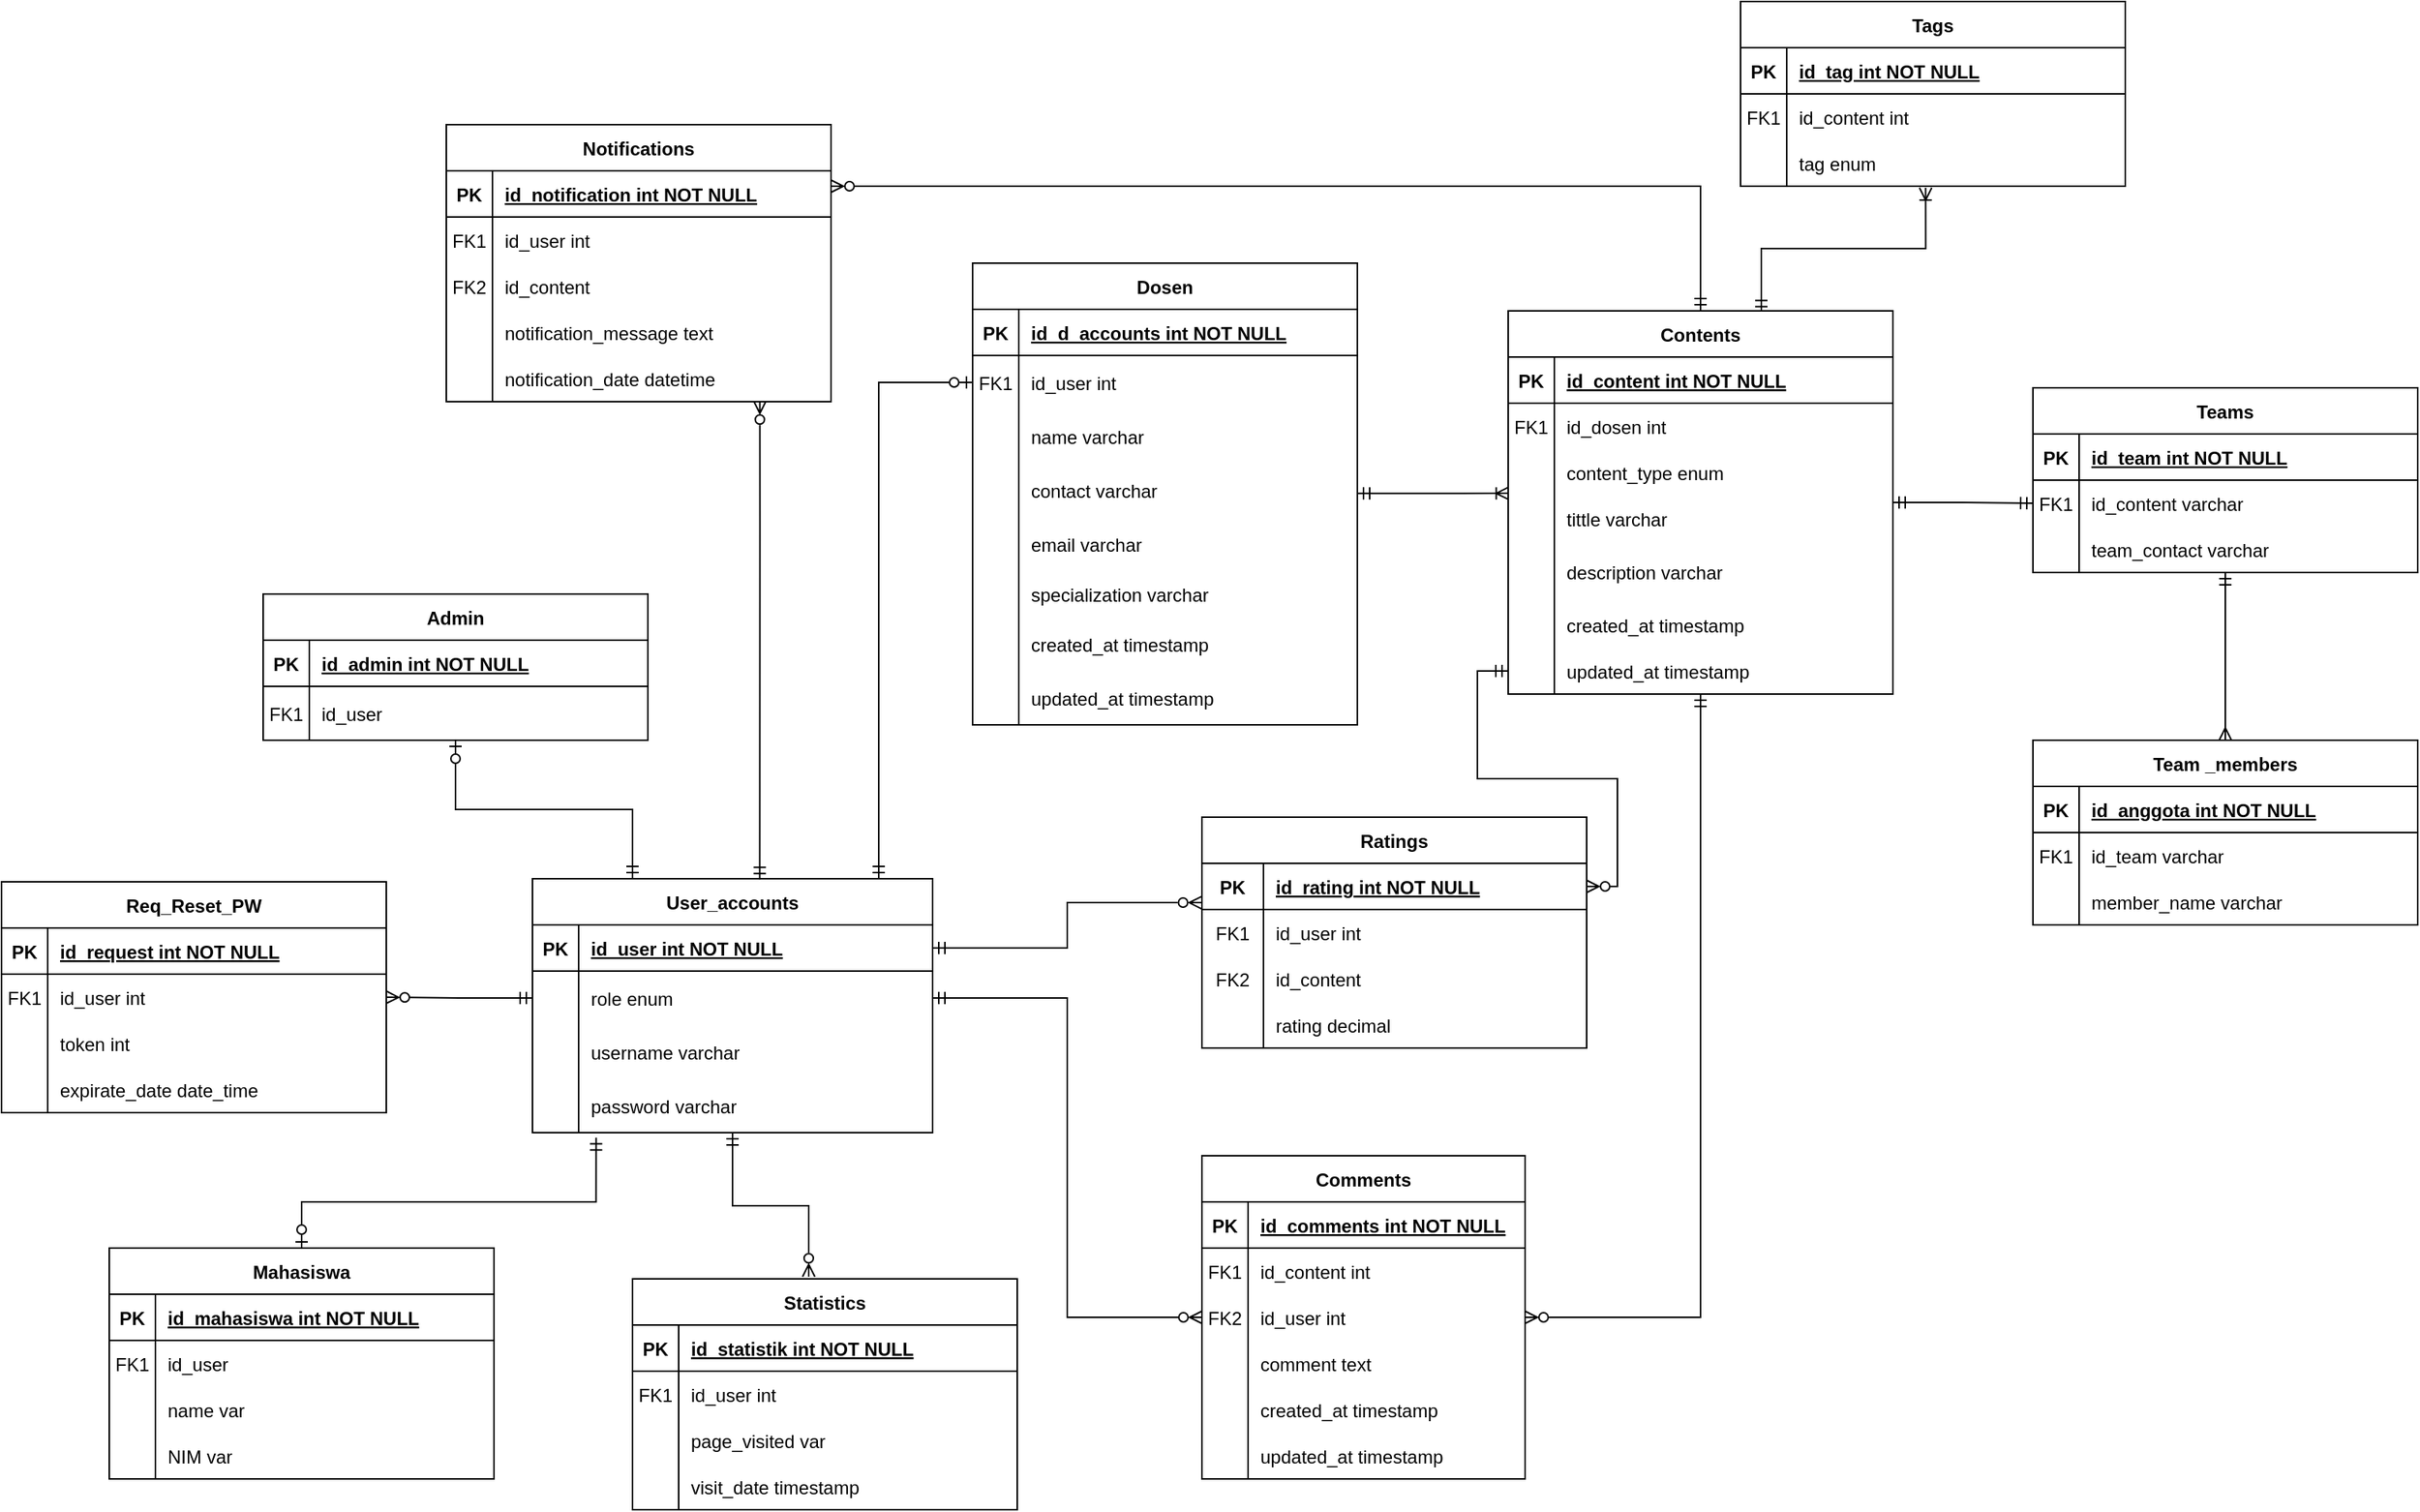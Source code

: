 <mxfile version="21.7.4" type="github">
  <diagram id="R2lEEEUBdFMjLlhIrx00" name="Page-1">
    <mxGraphModel dx="2228" dy="1306" grid="1" gridSize="10" guides="1" tooltips="1" connect="1" arrows="1" fold="1" page="1" pageScale="1" pageWidth="850" pageHeight="1100" math="0" shadow="0" extFonts="Permanent Marker^https://fonts.googleapis.com/css?family=Permanent+Marker">
      <root>
        <mxCell id="0" />
        <mxCell id="1" parent="0" />
        <mxCell id="l_iuNWcDJc7YyDsjAY4f-51" style="edgeStyle=orthogonalEdgeStyle;rounded=0;orthogonalLoop=1;jettySize=auto;html=1;entryX=0;entryY=0.5;entryDx=0;entryDy=0;endArrow=ERmandOne;endFill=0;startArrow=ERmandOne;startFill=0;" parent="1" source="C-vyLk0tnHw3VtMMgP7b-2" target="_XCA9hasF1A4EO3UGG3t-54" edge="1">
          <mxGeometry relative="1" as="geometry" />
        </mxCell>
        <mxCell id="8WAYz8AhSclcGDfe8cxS-109" style="edgeStyle=orthogonalEdgeStyle;rounded=0;orthogonalLoop=1;jettySize=auto;html=1;entryX=0.481;entryY=1.034;entryDx=0;entryDy=0;entryPerimeter=0;startArrow=ERmandOne;startFill=0;shadow=0;endArrow=ERoneToMany;endFill=0;exitX=0.658;exitY=0.005;exitDx=0;exitDy=0;exitPerimeter=0;" edge="1" parent="1" source="C-vyLk0tnHw3VtMMgP7b-2" target="l_iuNWcDJc7YyDsjAY4f-81">
          <mxGeometry relative="1" as="geometry" />
        </mxCell>
        <mxCell id="C-vyLk0tnHw3VtMMgP7b-2" value="Contents" style="shape=table;startSize=30;container=1;collapsible=1;childLayout=tableLayout;fixedRows=1;rowLines=0;fontStyle=1;align=center;resizeLast=1;" parent="1" vertex="1">
          <mxGeometry x="689" y="591" width="250" height="249" as="geometry" />
        </mxCell>
        <mxCell id="C-vyLk0tnHw3VtMMgP7b-3" value="" style="shape=partialRectangle;collapsible=0;dropTarget=0;pointerEvents=0;fillColor=none;points=[[0,0.5],[1,0.5]];portConstraint=eastwest;top=0;left=0;right=0;bottom=1;" parent="C-vyLk0tnHw3VtMMgP7b-2" vertex="1">
          <mxGeometry y="30" width="250" height="30" as="geometry" />
        </mxCell>
        <mxCell id="C-vyLk0tnHw3VtMMgP7b-4" value="PK" style="shape=partialRectangle;overflow=hidden;connectable=0;fillColor=none;top=0;left=0;bottom=0;right=0;fontStyle=1;" parent="C-vyLk0tnHw3VtMMgP7b-3" vertex="1">
          <mxGeometry width="30" height="30" as="geometry">
            <mxRectangle width="30" height="30" as="alternateBounds" />
          </mxGeometry>
        </mxCell>
        <mxCell id="C-vyLk0tnHw3VtMMgP7b-5" value="id_content int NOT NULL " style="shape=partialRectangle;overflow=hidden;connectable=0;fillColor=none;top=0;left=0;bottom=0;right=0;align=left;spacingLeft=6;fontStyle=5;" parent="C-vyLk0tnHw3VtMMgP7b-3" vertex="1">
          <mxGeometry x="30" width="220" height="30" as="geometry">
            <mxRectangle width="220" height="30" as="alternateBounds" />
          </mxGeometry>
        </mxCell>
        <mxCell id="C-vyLk0tnHw3VtMMgP7b-6" value="" style="shape=partialRectangle;collapsible=0;dropTarget=0;pointerEvents=0;fillColor=none;points=[[0,0.5],[1,0.5]];portConstraint=eastwest;top=0;left=0;right=0;bottom=0;" parent="C-vyLk0tnHw3VtMMgP7b-2" vertex="1">
          <mxGeometry y="60" width="250" height="30" as="geometry" />
        </mxCell>
        <mxCell id="C-vyLk0tnHw3VtMMgP7b-7" value="FK1" style="shape=partialRectangle;overflow=hidden;connectable=0;fillColor=none;top=0;left=0;bottom=0;right=0;" parent="C-vyLk0tnHw3VtMMgP7b-6" vertex="1">
          <mxGeometry width="30" height="30" as="geometry">
            <mxRectangle width="30" height="30" as="alternateBounds" />
          </mxGeometry>
        </mxCell>
        <mxCell id="C-vyLk0tnHw3VtMMgP7b-8" value="id_dosen int " style="shape=partialRectangle;overflow=hidden;connectable=0;fillColor=none;top=0;left=0;bottom=0;right=0;align=left;spacingLeft=6;" parent="C-vyLk0tnHw3VtMMgP7b-6" vertex="1">
          <mxGeometry x="30" width="220" height="30" as="geometry">
            <mxRectangle width="220" height="30" as="alternateBounds" />
          </mxGeometry>
        </mxCell>
        <mxCell id="C-vyLk0tnHw3VtMMgP7b-9" value="" style="shape=partialRectangle;collapsible=0;dropTarget=0;pointerEvents=0;fillColor=none;points=[[0,0.5],[1,0.5]];portConstraint=eastwest;top=0;left=0;right=0;bottom=0;" parent="C-vyLk0tnHw3VtMMgP7b-2" vertex="1">
          <mxGeometry y="90" width="250" height="30" as="geometry" />
        </mxCell>
        <mxCell id="C-vyLk0tnHw3VtMMgP7b-10" value="" style="shape=partialRectangle;overflow=hidden;connectable=0;fillColor=none;top=0;left=0;bottom=0;right=0;" parent="C-vyLk0tnHw3VtMMgP7b-9" vertex="1">
          <mxGeometry width="30" height="30" as="geometry">
            <mxRectangle width="30" height="30" as="alternateBounds" />
          </mxGeometry>
        </mxCell>
        <mxCell id="C-vyLk0tnHw3VtMMgP7b-11" value="content_type enum" style="shape=partialRectangle;overflow=hidden;connectable=0;fillColor=none;top=0;left=0;bottom=0;right=0;align=left;spacingLeft=6;" parent="C-vyLk0tnHw3VtMMgP7b-9" vertex="1">
          <mxGeometry x="30" width="220" height="30" as="geometry">
            <mxRectangle width="220" height="30" as="alternateBounds" />
          </mxGeometry>
        </mxCell>
        <mxCell id="l_iuNWcDJc7YyDsjAY4f-42" value="" style="shape=partialRectangle;collapsible=0;dropTarget=0;pointerEvents=0;fillColor=none;points=[[0,0.5],[1,0.5]];portConstraint=eastwest;top=0;left=0;right=0;bottom=0;" parent="C-vyLk0tnHw3VtMMgP7b-2" vertex="1">
          <mxGeometry y="120" width="250" height="30" as="geometry" />
        </mxCell>
        <mxCell id="l_iuNWcDJc7YyDsjAY4f-43" value="" style="shape=partialRectangle;overflow=hidden;connectable=0;fillColor=none;top=0;left=0;bottom=0;right=0;" parent="l_iuNWcDJc7YyDsjAY4f-42" vertex="1">
          <mxGeometry width="30" height="30" as="geometry">
            <mxRectangle width="30" height="30" as="alternateBounds" />
          </mxGeometry>
        </mxCell>
        <mxCell id="l_iuNWcDJc7YyDsjAY4f-44" value="tittle varchar" style="shape=partialRectangle;overflow=hidden;connectable=0;fillColor=none;top=0;left=0;bottom=0;right=0;align=left;spacingLeft=6;" parent="l_iuNWcDJc7YyDsjAY4f-42" vertex="1">
          <mxGeometry x="30" width="220" height="30" as="geometry">
            <mxRectangle width="220" height="30" as="alternateBounds" />
          </mxGeometry>
        </mxCell>
        <mxCell id="l_iuNWcDJc7YyDsjAY4f-53" value="" style="shape=partialRectangle;collapsible=0;dropTarget=0;pointerEvents=0;fillColor=none;points=[[0,0.5],[1,0.5]];portConstraint=eastwest;top=0;left=0;right=0;bottom=0;" parent="C-vyLk0tnHw3VtMMgP7b-2" vertex="1">
          <mxGeometry y="150" width="250" height="39" as="geometry" />
        </mxCell>
        <mxCell id="l_iuNWcDJc7YyDsjAY4f-54" value="" style="shape=partialRectangle;overflow=hidden;connectable=0;fillColor=none;top=0;left=0;bottom=0;right=0;" parent="l_iuNWcDJc7YyDsjAY4f-53" vertex="1">
          <mxGeometry width="30" height="39" as="geometry">
            <mxRectangle width="30" height="39" as="alternateBounds" />
          </mxGeometry>
        </mxCell>
        <mxCell id="l_iuNWcDJc7YyDsjAY4f-55" value="description varchar" style="shape=partialRectangle;overflow=hidden;connectable=0;fillColor=none;top=0;left=0;bottom=0;right=0;align=left;spacingLeft=6;" parent="l_iuNWcDJc7YyDsjAY4f-53" vertex="1">
          <mxGeometry x="30" width="220" height="39" as="geometry">
            <mxRectangle width="220" height="39" as="alternateBounds" />
          </mxGeometry>
        </mxCell>
        <mxCell id="_XCA9hasF1A4EO3UGG3t-124" value="" style="shape=partialRectangle;collapsible=0;dropTarget=0;pointerEvents=0;fillColor=none;points=[[0,0.5],[1,0.5]];portConstraint=eastwest;top=0;left=0;right=0;bottom=0;" parent="C-vyLk0tnHw3VtMMgP7b-2" vertex="1">
          <mxGeometry y="189" width="250" height="30" as="geometry" />
        </mxCell>
        <mxCell id="_XCA9hasF1A4EO3UGG3t-125" value="" style="shape=partialRectangle;overflow=hidden;connectable=0;fillColor=none;top=0;left=0;bottom=0;right=0;" parent="_XCA9hasF1A4EO3UGG3t-124" vertex="1">
          <mxGeometry width="30" height="30" as="geometry">
            <mxRectangle width="30" height="30" as="alternateBounds" />
          </mxGeometry>
        </mxCell>
        <mxCell id="_XCA9hasF1A4EO3UGG3t-126" value="created_at timestamp" style="shape=partialRectangle;overflow=hidden;connectable=0;fillColor=none;top=0;left=0;bottom=0;right=0;align=left;spacingLeft=6;" parent="_XCA9hasF1A4EO3UGG3t-124" vertex="1">
          <mxGeometry x="30" width="220" height="30" as="geometry">
            <mxRectangle width="220" height="30" as="alternateBounds" />
          </mxGeometry>
        </mxCell>
        <mxCell id="l_iuNWcDJc7YyDsjAY4f-65" style="shape=partialRectangle;collapsible=0;dropTarget=0;pointerEvents=0;fillColor=none;points=[[0,0.5],[1,0.5]];portConstraint=eastwest;top=0;left=0;right=0;bottom=0;" parent="C-vyLk0tnHw3VtMMgP7b-2" vertex="1">
          <mxGeometry y="219" width="250" height="30" as="geometry" />
        </mxCell>
        <mxCell id="l_iuNWcDJc7YyDsjAY4f-66" style="shape=partialRectangle;overflow=hidden;connectable=0;fillColor=none;top=0;left=0;bottom=0;right=0;" parent="l_iuNWcDJc7YyDsjAY4f-65" vertex="1">
          <mxGeometry width="30" height="30" as="geometry">
            <mxRectangle width="30" height="30" as="alternateBounds" />
          </mxGeometry>
        </mxCell>
        <mxCell id="l_iuNWcDJc7YyDsjAY4f-67" value="updated_at timestamp" style="shape=partialRectangle;overflow=hidden;connectable=0;fillColor=none;top=0;left=0;bottom=0;right=0;align=left;spacingLeft=6;" parent="l_iuNWcDJc7YyDsjAY4f-65" vertex="1">
          <mxGeometry x="30" width="220" height="30" as="geometry">
            <mxRectangle width="220" height="30" as="alternateBounds" />
          </mxGeometry>
        </mxCell>
        <mxCell id="8WAYz8AhSclcGDfe8cxS-72" style="edgeStyle=orthogonalEdgeStyle;rounded=0;orthogonalLoop=1;jettySize=auto;html=1;exitX=1;exitY=0.5;exitDx=0;exitDy=0;startArrow=ERzeroToMany;startFill=0;endArrow=ERmandOne;endFill=0;entryX=0.5;entryY=1;entryDx=0;entryDy=0;" edge="1" parent="1" source="8WAYz8AhSclcGDfe8cxS-59" target="C-vyLk0tnHw3VtMMgP7b-2">
          <mxGeometry relative="1" as="geometry">
            <mxPoint x="800" y="860" as="targetPoint" />
            <Array as="points">
              <mxPoint x="814" y="1245" />
            </Array>
          </mxGeometry>
        </mxCell>
        <mxCell id="C-vyLk0tnHw3VtMMgP7b-13" value="Comments" style="shape=table;startSize=30;container=1;collapsible=1;childLayout=tableLayout;fixedRows=1;rowLines=0;fontStyle=1;align=center;resizeLast=1;" parent="1" vertex="1">
          <mxGeometry x="490" y="1140" width="210" height="210" as="geometry" />
        </mxCell>
        <mxCell id="C-vyLk0tnHw3VtMMgP7b-14" value="" style="shape=partialRectangle;collapsible=0;dropTarget=0;pointerEvents=0;fillColor=none;points=[[0,0.5],[1,0.5]];portConstraint=eastwest;top=0;left=0;right=0;bottom=1;" parent="C-vyLk0tnHw3VtMMgP7b-13" vertex="1">
          <mxGeometry y="30" width="210" height="30" as="geometry" />
        </mxCell>
        <mxCell id="C-vyLk0tnHw3VtMMgP7b-15" value="PK" style="shape=partialRectangle;overflow=hidden;connectable=0;fillColor=none;top=0;left=0;bottom=0;right=0;fontStyle=1;" parent="C-vyLk0tnHw3VtMMgP7b-14" vertex="1">
          <mxGeometry width="30" height="30" as="geometry">
            <mxRectangle width="30" height="30" as="alternateBounds" />
          </mxGeometry>
        </mxCell>
        <mxCell id="C-vyLk0tnHw3VtMMgP7b-16" value="id_comments int NOT NULL " style="shape=partialRectangle;overflow=hidden;connectable=0;fillColor=none;top=0;left=0;bottom=0;right=0;align=left;spacingLeft=6;fontStyle=5;" parent="C-vyLk0tnHw3VtMMgP7b-14" vertex="1">
          <mxGeometry x="30" width="180" height="30" as="geometry">
            <mxRectangle width="180" height="30" as="alternateBounds" />
          </mxGeometry>
        </mxCell>
        <mxCell id="C-vyLk0tnHw3VtMMgP7b-17" value="" style="shape=partialRectangle;collapsible=0;dropTarget=0;pointerEvents=0;fillColor=none;points=[[0,0.5],[1,0.5]];portConstraint=eastwest;top=0;left=0;right=0;bottom=0;" parent="C-vyLk0tnHw3VtMMgP7b-13" vertex="1">
          <mxGeometry y="60" width="210" height="30" as="geometry" />
        </mxCell>
        <mxCell id="C-vyLk0tnHw3VtMMgP7b-18" value="FK1" style="shape=partialRectangle;overflow=hidden;connectable=0;fillColor=none;top=0;left=0;bottom=0;right=0;" parent="C-vyLk0tnHw3VtMMgP7b-17" vertex="1">
          <mxGeometry width="30" height="30" as="geometry">
            <mxRectangle width="30" height="30" as="alternateBounds" />
          </mxGeometry>
        </mxCell>
        <mxCell id="C-vyLk0tnHw3VtMMgP7b-19" value="id_content int" style="shape=partialRectangle;overflow=hidden;connectable=0;fillColor=none;top=0;left=0;bottom=0;right=0;align=left;spacingLeft=6;" parent="C-vyLk0tnHw3VtMMgP7b-17" vertex="1">
          <mxGeometry x="30" width="180" height="30" as="geometry">
            <mxRectangle width="180" height="30" as="alternateBounds" />
          </mxGeometry>
        </mxCell>
        <mxCell id="8WAYz8AhSclcGDfe8cxS-59" style="shape=partialRectangle;collapsible=0;dropTarget=0;pointerEvents=0;fillColor=none;points=[[0,0.5],[1,0.5]];portConstraint=eastwest;top=0;left=0;right=0;bottom=0;" vertex="1" parent="C-vyLk0tnHw3VtMMgP7b-13">
          <mxGeometry y="90" width="210" height="30" as="geometry" />
        </mxCell>
        <mxCell id="8WAYz8AhSclcGDfe8cxS-60" value="FK2" style="shape=partialRectangle;overflow=hidden;connectable=0;fillColor=none;top=0;left=0;bottom=0;right=0;" vertex="1" parent="8WAYz8AhSclcGDfe8cxS-59">
          <mxGeometry width="30" height="30" as="geometry">
            <mxRectangle width="30" height="30" as="alternateBounds" />
          </mxGeometry>
        </mxCell>
        <mxCell id="8WAYz8AhSclcGDfe8cxS-61" value="id_user int" style="shape=partialRectangle;overflow=hidden;connectable=0;fillColor=none;top=0;left=0;bottom=0;right=0;align=left;spacingLeft=6;" vertex="1" parent="8WAYz8AhSclcGDfe8cxS-59">
          <mxGeometry x="30" width="180" height="30" as="geometry">
            <mxRectangle width="180" height="30" as="alternateBounds" />
          </mxGeometry>
        </mxCell>
        <mxCell id="C-vyLk0tnHw3VtMMgP7b-20" value="" style="shape=partialRectangle;collapsible=0;dropTarget=0;pointerEvents=0;fillColor=none;points=[[0,0.5],[1,0.5]];portConstraint=eastwest;top=0;left=0;right=0;bottom=0;" parent="C-vyLk0tnHw3VtMMgP7b-13" vertex="1">
          <mxGeometry y="120" width="210" height="30" as="geometry" />
        </mxCell>
        <mxCell id="C-vyLk0tnHw3VtMMgP7b-21" value="" style="shape=partialRectangle;overflow=hidden;connectable=0;fillColor=none;top=0;left=0;bottom=0;right=0;" parent="C-vyLk0tnHw3VtMMgP7b-20" vertex="1">
          <mxGeometry width="30" height="30" as="geometry">
            <mxRectangle width="30" height="30" as="alternateBounds" />
          </mxGeometry>
        </mxCell>
        <mxCell id="C-vyLk0tnHw3VtMMgP7b-22" value="comment text " style="shape=partialRectangle;overflow=hidden;connectable=0;fillColor=none;top=0;left=0;bottom=0;right=0;align=left;spacingLeft=6;" parent="C-vyLk0tnHw3VtMMgP7b-20" vertex="1">
          <mxGeometry x="30" width="180" height="30" as="geometry">
            <mxRectangle width="180" height="30" as="alternateBounds" />
          </mxGeometry>
        </mxCell>
        <mxCell id="_XCA9hasF1A4EO3UGG3t-37" value="" style="shape=partialRectangle;collapsible=0;dropTarget=0;pointerEvents=0;fillColor=none;points=[[0,0.5],[1,0.5]];portConstraint=eastwest;top=0;left=0;right=0;bottom=0;" parent="C-vyLk0tnHw3VtMMgP7b-13" vertex="1">
          <mxGeometry y="150" width="210" height="30" as="geometry" />
        </mxCell>
        <mxCell id="_XCA9hasF1A4EO3UGG3t-38" value="" style="shape=partialRectangle;overflow=hidden;connectable=0;fillColor=none;top=0;left=0;bottom=0;right=0;" parent="_XCA9hasF1A4EO3UGG3t-37" vertex="1">
          <mxGeometry width="30" height="30" as="geometry">
            <mxRectangle width="30" height="30" as="alternateBounds" />
          </mxGeometry>
        </mxCell>
        <mxCell id="_XCA9hasF1A4EO3UGG3t-39" value="created_at timestamp" style="shape=partialRectangle;overflow=hidden;connectable=0;fillColor=none;top=0;left=0;bottom=0;right=0;align=left;spacingLeft=6;" parent="_XCA9hasF1A4EO3UGG3t-37" vertex="1">
          <mxGeometry x="30" width="180" height="30" as="geometry">
            <mxRectangle width="180" height="30" as="alternateBounds" />
          </mxGeometry>
        </mxCell>
        <mxCell id="8WAYz8AhSclcGDfe8cxS-116" value="" style="shape=partialRectangle;collapsible=0;dropTarget=0;pointerEvents=0;fillColor=none;points=[[0,0.5],[1,0.5]];portConstraint=eastwest;top=0;left=0;right=0;bottom=0;" vertex="1" parent="C-vyLk0tnHw3VtMMgP7b-13">
          <mxGeometry y="180" width="210" height="30" as="geometry" />
        </mxCell>
        <mxCell id="8WAYz8AhSclcGDfe8cxS-117" value="" style="shape=partialRectangle;overflow=hidden;connectable=0;fillColor=none;top=0;left=0;bottom=0;right=0;" vertex="1" parent="8WAYz8AhSclcGDfe8cxS-116">
          <mxGeometry width="30" height="30" as="geometry">
            <mxRectangle width="30" height="30" as="alternateBounds" />
          </mxGeometry>
        </mxCell>
        <mxCell id="8WAYz8AhSclcGDfe8cxS-118" value="updated_at timestamp" style="shape=partialRectangle;overflow=hidden;connectable=0;fillColor=none;top=0;left=0;bottom=0;right=0;align=left;spacingLeft=6;" vertex="1" parent="8WAYz8AhSclcGDfe8cxS-116">
          <mxGeometry x="30" width="180" height="30" as="geometry">
            <mxRectangle width="180" height="30" as="alternateBounds" />
          </mxGeometry>
        </mxCell>
        <mxCell id="8WAYz8AhSclcGDfe8cxS-26" style="edgeStyle=orthogonalEdgeStyle;rounded=0;orthogonalLoop=1;jettySize=auto;html=1;entryX=0;entryY=0.5;entryDx=0;entryDy=0;startArrow=ERmandOne;startFill=0;endArrow=ERzeroToOne;endFill=0;" edge="1" parent="1" source="C-vyLk0tnHw3VtMMgP7b-23" target="8WAYz8AhSclcGDfe8cxS-28">
          <mxGeometry relative="1" as="geometry">
            <Array as="points">
              <mxPoint x="280" y="638" />
            </Array>
          </mxGeometry>
        </mxCell>
        <mxCell id="8WAYz8AhSclcGDfe8cxS-83" style="edgeStyle=orthogonalEdgeStyle;rounded=0;orthogonalLoop=1;jettySize=auto;html=1;entryX=0.458;entryY=-0.009;entryDx=0;entryDy=0;entryPerimeter=0;startArrow=ERmandOne;startFill=0;endArrow=ERzeroToMany;endFill=0;" edge="1" parent="1" source="C-vyLk0tnHw3VtMMgP7b-23" target="_XCA9hasF1A4EO3UGG3t-76">
          <mxGeometry relative="1" as="geometry" />
        </mxCell>
        <mxCell id="C-vyLk0tnHw3VtMMgP7b-23" value="User_accounts" style="shape=table;startSize=30;container=1;collapsible=1;childLayout=tableLayout;fixedRows=1;rowLines=0;fontStyle=1;align=center;resizeLast=1;" parent="1" vertex="1">
          <mxGeometry x="55" y="960" width="260" height="165" as="geometry" />
        </mxCell>
        <mxCell id="C-vyLk0tnHw3VtMMgP7b-24" value="" style="shape=partialRectangle;collapsible=0;dropTarget=0;pointerEvents=0;fillColor=none;points=[[0,0.5],[1,0.5]];portConstraint=eastwest;top=0;left=0;right=0;bottom=1;" parent="C-vyLk0tnHw3VtMMgP7b-23" vertex="1">
          <mxGeometry y="30" width="260" height="30" as="geometry" />
        </mxCell>
        <mxCell id="C-vyLk0tnHw3VtMMgP7b-25" value="PK" style="shape=partialRectangle;overflow=hidden;connectable=0;fillColor=none;top=0;left=0;bottom=0;right=0;fontStyle=1;" parent="C-vyLk0tnHw3VtMMgP7b-24" vertex="1">
          <mxGeometry width="30" height="30" as="geometry">
            <mxRectangle width="30" height="30" as="alternateBounds" />
          </mxGeometry>
        </mxCell>
        <mxCell id="C-vyLk0tnHw3VtMMgP7b-26" value="id_user int NOT NULL " style="shape=partialRectangle;overflow=hidden;connectable=0;fillColor=none;top=0;left=0;bottom=0;right=0;align=left;spacingLeft=6;fontStyle=5;" parent="C-vyLk0tnHw3VtMMgP7b-24" vertex="1">
          <mxGeometry x="30" width="230" height="30" as="geometry">
            <mxRectangle width="230" height="30" as="alternateBounds" />
          </mxGeometry>
        </mxCell>
        <mxCell id="C-vyLk0tnHw3VtMMgP7b-27" value="" style="shape=partialRectangle;collapsible=0;dropTarget=0;pointerEvents=0;fillColor=none;points=[[0,0.5],[1,0.5]];portConstraint=eastwest;top=0;left=0;right=0;bottom=0;" parent="C-vyLk0tnHw3VtMMgP7b-23" vertex="1">
          <mxGeometry y="60" width="260" height="35" as="geometry" />
        </mxCell>
        <mxCell id="C-vyLk0tnHw3VtMMgP7b-28" value="" style="shape=partialRectangle;overflow=hidden;connectable=0;fillColor=none;top=0;left=0;bottom=0;right=0;" parent="C-vyLk0tnHw3VtMMgP7b-27" vertex="1">
          <mxGeometry width="30" height="35" as="geometry">
            <mxRectangle width="30" height="35" as="alternateBounds" />
          </mxGeometry>
        </mxCell>
        <mxCell id="C-vyLk0tnHw3VtMMgP7b-29" value="role enum " style="shape=partialRectangle;overflow=hidden;connectable=0;fillColor=none;top=0;left=0;bottom=0;right=0;align=left;spacingLeft=6;" parent="C-vyLk0tnHw3VtMMgP7b-27" vertex="1">
          <mxGeometry x="30" width="230" height="35" as="geometry">
            <mxRectangle width="230" height="35" as="alternateBounds" />
          </mxGeometry>
        </mxCell>
        <mxCell id="8WAYz8AhSclcGDfe8cxS-34" style="shape=partialRectangle;collapsible=0;dropTarget=0;pointerEvents=0;fillColor=none;points=[[0,0.5],[1,0.5]];portConstraint=eastwest;top=0;left=0;right=0;bottom=0;" vertex="1" parent="C-vyLk0tnHw3VtMMgP7b-23">
          <mxGeometry y="95" width="260" height="35" as="geometry" />
        </mxCell>
        <mxCell id="8WAYz8AhSclcGDfe8cxS-35" style="shape=partialRectangle;overflow=hidden;connectable=0;fillColor=none;top=0;left=0;bottom=0;right=0;" vertex="1" parent="8WAYz8AhSclcGDfe8cxS-34">
          <mxGeometry width="30" height="35" as="geometry">
            <mxRectangle width="30" height="35" as="alternateBounds" />
          </mxGeometry>
        </mxCell>
        <mxCell id="8WAYz8AhSclcGDfe8cxS-36" value="username varchar" style="shape=partialRectangle;overflow=hidden;connectable=0;fillColor=none;top=0;left=0;bottom=0;right=0;align=left;spacingLeft=6;" vertex="1" parent="8WAYz8AhSclcGDfe8cxS-34">
          <mxGeometry x="30" width="230" height="35" as="geometry">
            <mxRectangle width="230" height="35" as="alternateBounds" />
          </mxGeometry>
        </mxCell>
        <mxCell id="8WAYz8AhSclcGDfe8cxS-40" style="shape=partialRectangle;collapsible=0;dropTarget=0;pointerEvents=0;fillColor=none;points=[[0,0.5],[1,0.5]];portConstraint=eastwest;top=0;left=0;right=0;bottom=0;" vertex="1" parent="C-vyLk0tnHw3VtMMgP7b-23">
          <mxGeometry y="130" width="260" height="35" as="geometry" />
        </mxCell>
        <mxCell id="8WAYz8AhSclcGDfe8cxS-41" style="shape=partialRectangle;overflow=hidden;connectable=0;fillColor=none;top=0;left=0;bottom=0;right=0;" vertex="1" parent="8WAYz8AhSclcGDfe8cxS-40">
          <mxGeometry width="30" height="35" as="geometry">
            <mxRectangle width="30" height="35" as="alternateBounds" />
          </mxGeometry>
        </mxCell>
        <mxCell id="8WAYz8AhSclcGDfe8cxS-42" value="password varchar" style="shape=partialRectangle;overflow=hidden;connectable=0;fillColor=none;top=0;left=0;bottom=0;right=0;align=left;spacingLeft=6;" vertex="1" parent="8WAYz8AhSclcGDfe8cxS-40">
          <mxGeometry x="30" width="230" height="35" as="geometry">
            <mxRectangle width="230" height="35" as="alternateBounds" />
          </mxGeometry>
        </mxCell>
        <mxCell id="_XCA9hasF1A4EO3UGG3t-40" value="Ratings" style="shape=table;startSize=30;container=1;collapsible=1;childLayout=tableLayout;fixedRows=1;rowLines=0;fontStyle=1;align=center;resizeLast=1;" parent="1" vertex="1">
          <mxGeometry x="490" y="920" width="250" height="150" as="geometry" />
        </mxCell>
        <mxCell id="_XCA9hasF1A4EO3UGG3t-41" value="" style="shape=partialRectangle;collapsible=0;dropTarget=0;pointerEvents=0;fillColor=none;points=[[0,0.5],[1,0.5]];portConstraint=eastwest;top=0;left=0;right=0;bottom=1;" parent="_XCA9hasF1A4EO3UGG3t-40" vertex="1">
          <mxGeometry y="30" width="250" height="30" as="geometry" />
        </mxCell>
        <mxCell id="_XCA9hasF1A4EO3UGG3t-42" value="PK" style="shape=partialRectangle;overflow=hidden;connectable=0;fillColor=none;top=0;left=0;bottom=0;right=0;fontStyle=1;" parent="_XCA9hasF1A4EO3UGG3t-41" vertex="1">
          <mxGeometry width="40" height="30" as="geometry">
            <mxRectangle width="40" height="30" as="alternateBounds" />
          </mxGeometry>
        </mxCell>
        <mxCell id="_XCA9hasF1A4EO3UGG3t-43" value="id_rating int NOT NULL " style="shape=partialRectangle;overflow=hidden;connectable=0;fillColor=none;top=0;left=0;bottom=0;right=0;align=left;spacingLeft=6;fontStyle=5;" parent="_XCA9hasF1A4EO3UGG3t-41" vertex="1">
          <mxGeometry x="40" width="210" height="30" as="geometry">
            <mxRectangle width="210" height="30" as="alternateBounds" />
          </mxGeometry>
        </mxCell>
        <mxCell id="8WAYz8AhSclcGDfe8cxS-119" style="shape=partialRectangle;collapsible=0;dropTarget=0;pointerEvents=0;fillColor=none;points=[[0,0.5],[1,0.5]];portConstraint=eastwest;top=0;left=0;right=0;bottom=0;" vertex="1" parent="_XCA9hasF1A4EO3UGG3t-40">
          <mxGeometry y="60" width="250" height="30" as="geometry" />
        </mxCell>
        <mxCell id="8WAYz8AhSclcGDfe8cxS-120" value="FK1" style="shape=partialRectangle;overflow=hidden;connectable=0;fillColor=none;top=0;left=0;bottom=0;right=0;" vertex="1" parent="8WAYz8AhSclcGDfe8cxS-119">
          <mxGeometry width="40" height="30" as="geometry">
            <mxRectangle width="40" height="30" as="alternateBounds" />
          </mxGeometry>
        </mxCell>
        <mxCell id="8WAYz8AhSclcGDfe8cxS-121" value="id_user int" style="shape=partialRectangle;overflow=hidden;connectable=0;fillColor=none;top=0;left=0;bottom=0;right=0;align=left;spacingLeft=6;" vertex="1" parent="8WAYz8AhSclcGDfe8cxS-119">
          <mxGeometry x="40" width="210" height="30" as="geometry">
            <mxRectangle width="210" height="30" as="alternateBounds" />
          </mxGeometry>
        </mxCell>
        <mxCell id="8WAYz8AhSclcGDfe8cxS-122" style="shape=partialRectangle;collapsible=0;dropTarget=0;pointerEvents=0;fillColor=none;points=[[0,0.5],[1,0.5]];portConstraint=eastwest;top=0;left=0;right=0;bottom=0;" vertex="1" parent="_XCA9hasF1A4EO3UGG3t-40">
          <mxGeometry y="90" width="250" height="30" as="geometry" />
        </mxCell>
        <mxCell id="8WAYz8AhSclcGDfe8cxS-123" value="FK2" style="shape=partialRectangle;overflow=hidden;connectable=0;fillColor=none;top=0;left=0;bottom=0;right=0;" vertex="1" parent="8WAYz8AhSclcGDfe8cxS-122">
          <mxGeometry width="40" height="30" as="geometry">
            <mxRectangle width="40" height="30" as="alternateBounds" />
          </mxGeometry>
        </mxCell>
        <mxCell id="8WAYz8AhSclcGDfe8cxS-124" value="id_content" style="shape=partialRectangle;overflow=hidden;connectable=0;fillColor=none;top=0;left=0;bottom=0;right=0;align=left;spacingLeft=6;" vertex="1" parent="8WAYz8AhSclcGDfe8cxS-122">
          <mxGeometry x="40" width="210" height="30" as="geometry">
            <mxRectangle width="210" height="30" as="alternateBounds" />
          </mxGeometry>
        </mxCell>
        <mxCell id="_XCA9hasF1A4EO3UGG3t-44" value="" style="shape=partialRectangle;collapsible=0;dropTarget=0;pointerEvents=0;fillColor=none;points=[[0,0.5],[1,0.5]];portConstraint=eastwest;top=0;left=0;right=0;bottom=0;" parent="_XCA9hasF1A4EO3UGG3t-40" vertex="1">
          <mxGeometry y="120" width="250" height="30" as="geometry" />
        </mxCell>
        <mxCell id="_XCA9hasF1A4EO3UGG3t-45" value="" style="shape=partialRectangle;overflow=hidden;connectable=0;fillColor=none;top=0;left=0;bottom=0;right=0;" parent="_XCA9hasF1A4EO3UGG3t-44" vertex="1">
          <mxGeometry width="40" height="30" as="geometry">
            <mxRectangle width="40" height="30" as="alternateBounds" />
          </mxGeometry>
        </mxCell>
        <mxCell id="_XCA9hasF1A4EO3UGG3t-46" value="rating decimal" style="shape=partialRectangle;overflow=hidden;connectable=0;fillColor=none;top=0;left=0;bottom=0;right=0;align=left;spacingLeft=6;" parent="_XCA9hasF1A4EO3UGG3t-44" vertex="1">
          <mxGeometry x="40" width="210" height="30" as="geometry">
            <mxRectangle width="210" height="30" as="alternateBounds" />
          </mxGeometry>
        </mxCell>
        <mxCell id="l_iuNWcDJc7YyDsjAY4f-52" style="edgeStyle=orthogonalEdgeStyle;rounded=0;orthogonalLoop=1;jettySize=auto;html=1;entryX=0.5;entryY=0;entryDx=0;entryDy=0;endArrow=ERmany;endFill=0;startArrow=ERmandOne;startFill=0;" parent="1" source="_XCA9hasF1A4EO3UGG3t-50" target="_XCA9hasF1A4EO3UGG3t-66" edge="1">
          <mxGeometry relative="1" as="geometry" />
        </mxCell>
        <mxCell id="_XCA9hasF1A4EO3UGG3t-50" value="Teams" style="shape=table;startSize=30;container=1;collapsible=1;childLayout=tableLayout;fixedRows=1;rowLines=0;fontStyle=1;align=center;resizeLast=1;" parent="1" vertex="1">
          <mxGeometry x="1030" y="641" width="250" height="120" as="geometry" />
        </mxCell>
        <mxCell id="_XCA9hasF1A4EO3UGG3t-51" value="" style="shape=partialRectangle;collapsible=0;dropTarget=0;pointerEvents=0;fillColor=none;points=[[0,0.5],[1,0.5]];portConstraint=eastwest;top=0;left=0;right=0;bottom=1;" parent="_XCA9hasF1A4EO3UGG3t-50" vertex="1">
          <mxGeometry y="30" width="250" height="30" as="geometry" />
        </mxCell>
        <mxCell id="_XCA9hasF1A4EO3UGG3t-52" value="PK" style="shape=partialRectangle;overflow=hidden;connectable=0;fillColor=none;top=0;left=0;bottom=0;right=0;fontStyle=1;" parent="_XCA9hasF1A4EO3UGG3t-51" vertex="1">
          <mxGeometry width="30" height="30" as="geometry">
            <mxRectangle width="30" height="30" as="alternateBounds" />
          </mxGeometry>
        </mxCell>
        <mxCell id="_XCA9hasF1A4EO3UGG3t-53" value="id_team int NOT NULL " style="shape=partialRectangle;overflow=hidden;connectable=0;fillColor=none;top=0;left=0;bottom=0;right=0;align=left;spacingLeft=6;fontStyle=5;" parent="_XCA9hasF1A4EO3UGG3t-51" vertex="1">
          <mxGeometry x="30" width="220" height="30" as="geometry">
            <mxRectangle width="220" height="30" as="alternateBounds" />
          </mxGeometry>
        </mxCell>
        <mxCell id="_XCA9hasF1A4EO3UGG3t-54" value="" style="shape=partialRectangle;collapsible=0;dropTarget=0;pointerEvents=0;fillColor=none;points=[[0,0.5],[1,0.5]];portConstraint=eastwest;top=0;left=0;right=0;bottom=0;" parent="_XCA9hasF1A4EO3UGG3t-50" vertex="1">
          <mxGeometry y="60" width="250" height="30" as="geometry" />
        </mxCell>
        <mxCell id="_XCA9hasF1A4EO3UGG3t-55" value="FK1" style="shape=partialRectangle;overflow=hidden;connectable=0;fillColor=none;top=0;left=0;bottom=0;right=0;" parent="_XCA9hasF1A4EO3UGG3t-54" vertex="1">
          <mxGeometry width="30" height="30" as="geometry">
            <mxRectangle width="30" height="30" as="alternateBounds" />
          </mxGeometry>
        </mxCell>
        <mxCell id="_XCA9hasF1A4EO3UGG3t-56" value="id_content varchar" style="shape=partialRectangle;overflow=hidden;connectable=0;fillColor=none;top=0;left=0;bottom=0;right=0;align=left;spacingLeft=6;" parent="_XCA9hasF1A4EO3UGG3t-54" vertex="1">
          <mxGeometry x="30" width="220" height="30" as="geometry">
            <mxRectangle width="220" height="30" as="alternateBounds" />
          </mxGeometry>
        </mxCell>
        <mxCell id="8WAYz8AhSclcGDfe8cxS-23" value="" style="shape=partialRectangle;collapsible=0;dropTarget=0;pointerEvents=0;fillColor=none;points=[[0,0.5],[1,0.5]];portConstraint=eastwest;top=0;left=0;right=0;bottom=0;" vertex="1" parent="_XCA9hasF1A4EO3UGG3t-50">
          <mxGeometry y="90" width="250" height="30" as="geometry" />
        </mxCell>
        <mxCell id="8WAYz8AhSclcGDfe8cxS-24" value="" style="shape=partialRectangle;overflow=hidden;connectable=0;fillColor=none;top=0;left=0;bottom=0;right=0;" vertex="1" parent="8WAYz8AhSclcGDfe8cxS-23">
          <mxGeometry width="30" height="30" as="geometry">
            <mxRectangle width="30" height="30" as="alternateBounds" />
          </mxGeometry>
        </mxCell>
        <mxCell id="8WAYz8AhSclcGDfe8cxS-25" value="team_contact varchar" style="shape=partialRectangle;overflow=hidden;connectable=0;fillColor=none;top=0;left=0;bottom=0;right=0;align=left;spacingLeft=6;" vertex="1" parent="8WAYz8AhSclcGDfe8cxS-23">
          <mxGeometry x="30" width="220" height="30" as="geometry">
            <mxRectangle width="220" height="30" as="alternateBounds" />
          </mxGeometry>
        </mxCell>
        <mxCell id="_XCA9hasF1A4EO3UGG3t-66" value="Team _members" style="shape=table;startSize=30;container=1;collapsible=1;childLayout=tableLayout;fixedRows=1;rowLines=0;fontStyle=1;align=center;resizeLast=1;" parent="1" vertex="1">
          <mxGeometry x="1030" y="870" width="250" height="120" as="geometry" />
        </mxCell>
        <mxCell id="_XCA9hasF1A4EO3UGG3t-67" value="" style="shape=partialRectangle;collapsible=0;dropTarget=0;pointerEvents=0;fillColor=none;points=[[0,0.5],[1,0.5]];portConstraint=eastwest;top=0;left=0;right=0;bottom=1;" parent="_XCA9hasF1A4EO3UGG3t-66" vertex="1">
          <mxGeometry y="30" width="250" height="30" as="geometry" />
        </mxCell>
        <mxCell id="_XCA9hasF1A4EO3UGG3t-68" value="PK" style="shape=partialRectangle;overflow=hidden;connectable=0;fillColor=none;top=0;left=0;bottom=0;right=0;fontStyle=1;" parent="_XCA9hasF1A4EO3UGG3t-67" vertex="1">
          <mxGeometry width="30" height="30" as="geometry">
            <mxRectangle width="30" height="30" as="alternateBounds" />
          </mxGeometry>
        </mxCell>
        <mxCell id="_XCA9hasF1A4EO3UGG3t-69" value="id_anggota int NOT NULL" style="shape=partialRectangle;overflow=hidden;connectable=0;fillColor=none;top=0;left=0;bottom=0;right=0;align=left;spacingLeft=6;fontStyle=5;" parent="_XCA9hasF1A4EO3UGG3t-67" vertex="1">
          <mxGeometry x="30" width="220" height="30" as="geometry">
            <mxRectangle width="220" height="30" as="alternateBounds" />
          </mxGeometry>
        </mxCell>
        <mxCell id="_XCA9hasF1A4EO3UGG3t-70" value="" style="shape=partialRectangle;collapsible=0;dropTarget=0;pointerEvents=0;fillColor=none;points=[[0,0.5],[1,0.5]];portConstraint=eastwest;top=0;left=0;right=0;bottom=0;" parent="_XCA9hasF1A4EO3UGG3t-66" vertex="1">
          <mxGeometry y="60" width="250" height="30" as="geometry" />
        </mxCell>
        <mxCell id="_XCA9hasF1A4EO3UGG3t-71" value="FK1" style="shape=partialRectangle;overflow=hidden;connectable=0;fillColor=none;top=0;left=0;bottom=0;right=0;" parent="_XCA9hasF1A4EO3UGG3t-70" vertex="1">
          <mxGeometry width="30" height="30" as="geometry">
            <mxRectangle width="30" height="30" as="alternateBounds" />
          </mxGeometry>
        </mxCell>
        <mxCell id="_XCA9hasF1A4EO3UGG3t-72" value="id_team varchar" style="shape=partialRectangle;overflow=hidden;connectable=0;fillColor=none;top=0;left=0;bottom=0;right=0;align=left;spacingLeft=6;" parent="_XCA9hasF1A4EO3UGG3t-70" vertex="1">
          <mxGeometry x="30" width="220" height="30" as="geometry">
            <mxRectangle width="220" height="30" as="alternateBounds" />
          </mxGeometry>
        </mxCell>
        <mxCell id="l_iuNWcDJc7YyDsjAY4f-46" value="" style="shape=partialRectangle;collapsible=0;dropTarget=0;pointerEvents=0;fillColor=none;points=[[0,0.5],[1,0.5]];portConstraint=eastwest;top=0;left=0;right=0;bottom=0;" parent="_XCA9hasF1A4EO3UGG3t-66" vertex="1">
          <mxGeometry y="90" width="250" height="30" as="geometry" />
        </mxCell>
        <mxCell id="l_iuNWcDJc7YyDsjAY4f-47" value="" style="shape=partialRectangle;overflow=hidden;connectable=0;fillColor=none;top=0;left=0;bottom=0;right=0;" parent="l_iuNWcDJc7YyDsjAY4f-46" vertex="1">
          <mxGeometry width="30" height="30" as="geometry">
            <mxRectangle width="30" height="30" as="alternateBounds" />
          </mxGeometry>
        </mxCell>
        <mxCell id="l_iuNWcDJc7YyDsjAY4f-48" value="member_name varchar" style="shape=partialRectangle;overflow=hidden;connectable=0;fillColor=none;top=0;left=0;bottom=0;right=0;align=left;spacingLeft=6;" parent="l_iuNWcDJc7YyDsjAY4f-46" vertex="1">
          <mxGeometry x="30" width="220" height="30" as="geometry">
            <mxRectangle width="220" height="30" as="alternateBounds" />
          </mxGeometry>
        </mxCell>
        <mxCell id="_XCA9hasF1A4EO3UGG3t-76" value="Statistics" style="shape=table;startSize=30;container=1;collapsible=1;childLayout=tableLayout;fixedRows=1;rowLines=0;fontStyle=1;align=center;resizeLast=1;" parent="1" vertex="1">
          <mxGeometry x="120" y="1220" width="250" height="150" as="geometry" />
        </mxCell>
        <mxCell id="_XCA9hasF1A4EO3UGG3t-77" value="" style="shape=partialRectangle;collapsible=0;dropTarget=0;pointerEvents=0;fillColor=none;points=[[0,0.5],[1,0.5]];portConstraint=eastwest;top=0;left=0;right=0;bottom=1;" parent="_XCA9hasF1A4EO3UGG3t-76" vertex="1">
          <mxGeometry y="30" width="250" height="30" as="geometry" />
        </mxCell>
        <mxCell id="_XCA9hasF1A4EO3UGG3t-78" value="PK" style="shape=partialRectangle;overflow=hidden;connectable=0;fillColor=none;top=0;left=0;bottom=0;right=0;fontStyle=1;" parent="_XCA9hasF1A4EO3UGG3t-77" vertex="1">
          <mxGeometry width="30" height="30" as="geometry">
            <mxRectangle width="30" height="30" as="alternateBounds" />
          </mxGeometry>
        </mxCell>
        <mxCell id="_XCA9hasF1A4EO3UGG3t-79" value="id_statistik int NOT NULL " style="shape=partialRectangle;overflow=hidden;connectable=0;fillColor=none;top=0;left=0;bottom=0;right=0;align=left;spacingLeft=6;fontStyle=5;" parent="_XCA9hasF1A4EO3UGG3t-77" vertex="1">
          <mxGeometry x="30" width="220" height="30" as="geometry">
            <mxRectangle width="220" height="30" as="alternateBounds" />
          </mxGeometry>
        </mxCell>
        <mxCell id="_XCA9hasF1A4EO3UGG3t-80" value="" style="shape=partialRectangle;collapsible=0;dropTarget=0;pointerEvents=0;fillColor=none;points=[[0,0.5],[1,0.5]];portConstraint=eastwest;top=0;left=0;right=0;bottom=0;" parent="_XCA9hasF1A4EO3UGG3t-76" vertex="1">
          <mxGeometry y="60" width="250" height="30" as="geometry" />
        </mxCell>
        <mxCell id="_XCA9hasF1A4EO3UGG3t-81" value="FK1" style="shape=partialRectangle;overflow=hidden;connectable=0;fillColor=none;top=0;left=0;bottom=0;right=0;" parent="_XCA9hasF1A4EO3UGG3t-80" vertex="1">
          <mxGeometry width="30" height="30" as="geometry">
            <mxRectangle width="30" height="30" as="alternateBounds" />
          </mxGeometry>
        </mxCell>
        <mxCell id="_XCA9hasF1A4EO3UGG3t-82" value="id_user int" style="shape=partialRectangle;overflow=hidden;connectable=0;fillColor=none;top=0;left=0;bottom=0;right=0;align=left;spacingLeft=6;" parent="_XCA9hasF1A4EO3UGG3t-80" vertex="1">
          <mxGeometry x="30" width="220" height="30" as="geometry">
            <mxRectangle width="220" height="30" as="alternateBounds" />
          </mxGeometry>
        </mxCell>
        <mxCell id="8WAYz8AhSclcGDfe8cxS-74" style="shape=partialRectangle;collapsible=0;dropTarget=0;pointerEvents=0;fillColor=none;points=[[0,0.5],[1,0.5]];portConstraint=eastwest;top=0;left=0;right=0;bottom=0;" vertex="1" parent="_XCA9hasF1A4EO3UGG3t-76">
          <mxGeometry y="90" width="250" height="30" as="geometry" />
        </mxCell>
        <mxCell id="8WAYz8AhSclcGDfe8cxS-75" style="shape=partialRectangle;overflow=hidden;connectable=0;fillColor=none;top=0;left=0;bottom=0;right=0;" vertex="1" parent="8WAYz8AhSclcGDfe8cxS-74">
          <mxGeometry width="30" height="30" as="geometry">
            <mxRectangle width="30" height="30" as="alternateBounds" />
          </mxGeometry>
        </mxCell>
        <mxCell id="8WAYz8AhSclcGDfe8cxS-76" value="page_visited var" style="shape=partialRectangle;overflow=hidden;connectable=0;fillColor=none;top=0;left=0;bottom=0;right=0;align=left;spacingLeft=6;" vertex="1" parent="8WAYz8AhSclcGDfe8cxS-74">
          <mxGeometry x="30" width="220" height="30" as="geometry">
            <mxRectangle width="220" height="30" as="alternateBounds" />
          </mxGeometry>
        </mxCell>
        <mxCell id="8WAYz8AhSclcGDfe8cxS-80" style="shape=partialRectangle;collapsible=0;dropTarget=0;pointerEvents=0;fillColor=none;points=[[0,0.5],[1,0.5]];portConstraint=eastwest;top=0;left=0;right=0;bottom=0;" vertex="1" parent="_XCA9hasF1A4EO3UGG3t-76">
          <mxGeometry y="120" width="250" height="30" as="geometry" />
        </mxCell>
        <mxCell id="8WAYz8AhSclcGDfe8cxS-81" style="shape=partialRectangle;overflow=hidden;connectable=0;fillColor=none;top=0;left=0;bottom=0;right=0;" vertex="1" parent="8WAYz8AhSclcGDfe8cxS-80">
          <mxGeometry width="30" height="30" as="geometry">
            <mxRectangle width="30" height="30" as="alternateBounds" />
          </mxGeometry>
        </mxCell>
        <mxCell id="8WAYz8AhSclcGDfe8cxS-82" value="visit_date timestamp" style="shape=partialRectangle;overflow=hidden;connectable=0;fillColor=none;top=0;left=0;bottom=0;right=0;align=left;spacingLeft=6;" vertex="1" parent="8WAYz8AhSclcGDfe8cxS-80">
          <mxGeometry x="30" width="220" height="30" as="geometry">
            <mxRectangle width="220" height="30" as="alternateBounds" />
          </mxGeometry>
        </mxCell>
        <mxCell id="8WAYz8AhSclcGDfe8cxS-142" style="edgeStyle=orthogonalEdgeStyle;rounded=0;orthogonalLoop=1;jettySize=auto;html=1;entryX=0.568;entryY=0.004;entryDx=0;entryDy=0;entryPerimeter=0;endArrow=ERmandOne;endFill=0;exitX=0.815;exitY=0.987;exitDx=0;exitDy=0;exitPerimeter=0;startArrow=ERzeroToMany;startFill=0;" edge="1" parent="1" source="_XCA9hasF1A4EO3UGG3t-97" target="C-vyLk0tnHw3VtMMgP7b-23">
          <mxGeometry relative="1" as="geometry">
            <Array as="points">
              <mxPoint x="203" y="730" />
              <mxPoint x="203" y="730" />
            </Array>
          </mxGeometry>
        </mxCell>
        <mxCell id="8WAYz8AhSclcGDfe8cxS-144" style="edgeStyle=orthogonalEdgeStyle;rounded=0;orthogonalLoop=1;jettySize=auto;html=1;entryX=0.5;entryY=0;entryDx=0;entryDy=0;endArrow=ERmandOne;endFill=0;startArrow=ERzeroToMany;startFill=0;" edge="1" parent="1" source="_XCA9hasF1A4EO3UGG3t-83" target="C-vyLk0tnHw3VtMMgP7b-2">
          <mxGeometry relative="1" as="geometry">
            <Array as="points">
              <mxPoint x="814" y="510" />
            </Array>
          </mxGeometry>
        </mxCell>
        <mxCell id="_XCA9hasF1A4EO3UGG3t-83" value="Notifications" style="shape=table;startSize=30;container=1;collapsible=1;childLayout=tableLayout;fixedRows=1;rowLines=0;fontStyle=1;align=center;resizeLast=1;" parent="1" vertex="1">
          <mxGeometry x="-1" y="470" width="250" height="180" as="geometry" />
        </mxCell>
        <mxCell id="_XCA9hasF1A4EO3UGG3t-84" value="" style="shape=partialRectangle;collapsible=0;dropTarget=0;pointerEvents=0;fillColor=none;points=[[0,0.5],[1,0.5]];portConstraint=eastwest;top=0;left=0;right=0;bottom=1;" parent="_XCA9hasF1A4EO3UGG3t-83" vertex="1">
          <mxGeometry y="30" width="250" height="30" as="geometry" />
        </mxCell>
        <mxCell id="_XCA9hasF1A4EO3UGG3t-85" value="PK" style="shape=partialRectangle;overflow=hidden;connectable=0;fillColor=none;top=0;left=0;bottom=0;right=0;fontStyle=1;" parent="_XCA9hasF1A4EO3UGG3t-84" vertex="1">
          <mxGeometry width="30" height="30" as="geometry">
            <mxRectangle width="30" height="30" as="alternateBounds" />
          </mxGeometry>
        </mxCell>
        <mxCell id="_XCA9hasF1A4EO3UGG3t-86" value="id_notification int NOT NULL " style="shape=partialRectangle;overflow=hidden;connectable=0;fillColor=none;top=0;left=0;bottom=0;right=0;align=left;spacingLeft=6;fontStyle=5;" parent="_XCA9hasF1A4EO3UGG3t-84" vertex="1">
          <mxGeometry x="30" width="220" height="30" as="geometry">
            <mxRectangle width="220" height="30" as="alternateBounds" />
          </mxGeometry>
        </mxCell>
        <mxCell id="8WAYz8AhSclcGDfe8cxS-128" style="shape=partialRectangle;collapsible=0;dropTarget=0;pointerEvents=0;fillColor=none;points=[[0,0.5],[1,0.5]];portConstraint=eastwest;top=0;left=0;right=0;bottom=0;" vertex="1" parent="_XCA9hasF1A4EO3UGG3t-83">
          <mxGeometry y="60" width="250" height="30" as="geometry" />
        </mxCell>
        <mxCell id="8WAYz8AhSclcGDfe8cxS-129" value="FK1" style="shape=partialRectangle;overflow=hidden;connectable=0;fillColor=none;top=0;left=0;bottom=0;right=0;" vertex="1" parent="8WAYz8AhSclcGDfe8cxS-128">
          <mxGeometry width="30" height="30" as="geometry">
            <mxRectangle width="30" height="30" as="alternateBounds" />
          </mxGeometry>
        </mxCell>
        <mxCell id="8WAYz8AhSclcGDfe8cxS-130" value="id_user int" style="shape=partialRectangle;overflow=hidden;connectable=0;fillColor=none;top=0;left=0;bottom=0;right=0;align=left;spacingLeft=6;" vertex="1" parent="8WAYz8AhSclcGDfe8cxS-128">
          <mxGeometry x="30" width="220" height="30" as="geometry">
            <mxRectangle width="220" height="30" as="alternateBounds" />
          </mxGeometry>
        </mxCell>
        <mxCell id="8WAYz8AhSclcGDfe8cxS-131" style="shape=partialRectangle;collapsible=0;dropTarget=0;pointerEvents=0;fillColor=none;points=[[0,0.5],[1,0.5]];portConstraint=eastwest;top=0;left=0;right=0;bottom=0;" vertex="1" parent="_XCA9hasF1A4EO3UGG3t-83">
          <mxGeometry y="90" width="250" height="30" as="geometry" />
        </mxCell>
        <mxCell id="8WAYz8AhSclcGDfe8cxS-132" value="FK2" style="shape=partialRectangle;overflow=hidden;connectable=0;fillColor=none;top=0;left=0;bottom=0;right=0;" vertex="1" parent="8WAYz8AhSclcGDfe8cxS-131">
          <mxGeometry width="30" height="30" as="geometry">
            <mxRectangle width="30" height="30" as="alternateBounds" />
          </mxGeometry>
        </mxCell>
        <mxCell id="8WAYz8AhSclcGDfe8cxS-133" value="id_content" style="shape=partialRectangle;overflow=hidden;connectable=0;fillColor=none;top=0;left=0;bottom=0;right=0;align=left;spacingLeft=6;" vertex="1" parent="8WAYz8AhSclcGDfe8cxS-131">
          <mxGeometry x="30" width="220" height="30" as="geometry">
            <mxRectangle width="220" height="30" as="alternateBounds" />
          </mxGeometry>
        </mxCell>
        <mxCell id="_XCA9hasF1A4EO3UGG3t-87" value="" style="shape=partialRectangle;collapsible=0;dropTarget=0;pointerEvents=0;fillColor=none;points=[[0,0.5],[1,0.5]];portConstraint=eastwest;top=0;left=0;right=0;bottom=0;" parent="_XCA9hasF1A4EO3UGG3t-83" vertex="1">
          <mxGeometry y="120" width="250" height="30" as="geometry" />
        </mxCell>
        <mxCell id="_XCA9hasF1A4EO3UGG3t-88" value="" style="shape=partialRectangle;overflow=hidden;connectable=0;fillColor=none;top=0;left=0;bottom=0;right=0;" parent="_XCA9hasF1A4EO3UGG3t-87" vertex="1">
          <mxGeometry width="30" height="30" as="geometry">
            <mxRectangle width="30" height="30" as="alternateBounds" />
          </mxGeometry>
        </mxCell>
        <mxCell id="_XCA9hasF1A4EO3UGG3t-89" value="notification_message text" style="shape=partialRectangle;overflow=hidden;connectable=0;fillColor=none;top=0;left=0;bottom=0;right=0;align=left;spacingLeft=6;" parent="_XCA9hasF1A4EO3UGG3t-87" vertex="1">
          <mxGeometry x="30" width="220" height="30" as="geometry">
            <mxRectangle width="220" height="30" as="alternateBounds" />
          </mxGeometry>
        </mxCell>
        <mxCell id="_XCA9hasF1A4EO3UGG3t-97" value="" style="shape=partialRectangle;collapsible=0;dropTarget=0;pointerEvents=0;fillColor=none;points=[[0,0.5],[1,0.5]];portConstraint=eastwest;top=0;left=0;right=0;bottom=0;" parent="_XCA9hasF1A4EO3UGG3t-83" vertex="1">
          <mxGeometry y="150" width="250" height="30" as="geometry" />
        </mxCell>
        <mxCell id="_XCA9hasF1A4EO3UGG3t-98" value="" style="shape=partialRectangle;overflow=hidden;connectable=0;fillColor=none;top=0;left=0;bottom=0;right=0;" parent="_XCA9hasF1A4EO3UGG3t-97" vertex="1">
          <mxGeometry width="30" height="30" as="geometry">
            <mxRectangle width="30" height="30" as="alternateBounds" />
          </mxGeometry>
        </mxCell>
        <mxCell id="_XCA9hasF1A4EO3UGG3t-99" value="notification_date datetime" style="shape=partialRectangle;overflow=hidden;connectable=0;fillColor=none;top=0;left=0;bottom=0;right=0;align=left;spacingLeft=6;" parent="_XCA9hasF1A4EO3UGG3t-97" vertex="1">
          <mxGeometry x="30" width="220" height="30" as="geometry">
            <mxRectangle width="220" height="30" as="alternateBounds" />
          </mxGeometry>
        </mxCell>
        <mxCell id="_XCA9hasF1A4EO3UGG3t-110" value="Req_Reset_PW" style="shape=table;startSize=30;container=1;collapsible=1;childLayout=tableLayout;fixedRows=1;rowLines=0;fontStyle=1;align=center;resizeLast=1;" parent="1" vertex="1">
          <mxGeometry x="-290" y="962" width="250" height="150" as="geometry" />
        </mxCell>
        <mxCell id="_XCA9hasF1A4EO3UGG3t-111" value="" style="shape=partialRectangle;collapsible=0;dropTarget=0;pointerEvents=0;fillColor=none;points=[[0,0.5],[1,0.5]];portConstraint=eastwest;top=0;left=0;right=0;bottom=1;" parent="_XCA9hasF1A4EO3UGG3t-110" vertex="1">
          <mxGeometry y="30" width="250" height="30" as="geometry" />
        </mxCell>
        <mxCell id="_XCA9hasF1A4EO3UGG3t-112" value="PK" style="shape=partialRectangle;overflow=hidden;connectable=0;fillColor=none;top=0;left=0;bottom=0;right=0;fontStyle=1;" parent="_XCA9hasF1A4EO3UGG3t-111" vertex="1">
          <mxGeometry width="30" height="30" as="geometry">
            <mxRectangle width="30" height="30" as="alternateBounds" />
          </mxGeometry>
        </mxCell>
        <mxCell id="_XCA9hasF1A4EO3UGG3t-113" value="id_request int NOT NULL " style="shape=partialRectangle;overflow=hidden;connectable=0;fillColor=none;top=0;left=0;bottom=0;right=0;align=left;spacingLeft=6;fontStyle=5;" parent="_XCA9hasF1A4EO3UGG3t-111" vertex="1">
          <mxGeometry x="30" width="220" height="30" as="geometry">
            <mxRectangle width="220" height="30" as="alternateBounds" />
          </mxGeometry>
        </mxCell>
        <mxCell id="_XCA9hasF1A4EO3UGG3t-114" value="" style="shape=partialRectangle;collapsible=0;dropTarget=0;pointerEvents=0;fillColor=none;points=[[0,0.5],[1,0.5]];portConstraint=eastwest;top=0;left=0;right=0;bottom=0;" parent="_XCA9hasF1A4EO3UGG3t-110" vertex="1">
          <mxGeometry y="60" width="250" height="30" as="geometry" />
        </mxCell>
        <mxCell id="_XCA9hasF1A4EO3UGG3t-115" value="FK1" style="shape=partialRectangle;overflow=hidden;connectable=0;fillColor=none;top=0;left=0;bottom=0;right=0;" parent="_XCA9hasF1A4EO3UGG3t-114" vertex="1">
          <mxGeometry width="30" height="30" as="geometry">
            <mxRectangle width="30" height="30" as="alternateBounds" />
          </mxGeometry>
        </mxCell>
        <mxCell id="_XCA9hasF1A4EO3UGG3t-116" value="id_user int" style="shape=partialRectangle;overflow=hidden;connectable=0;fillColor=none;top=0;left=0;bottom=0;right=0;align=left;spacingLeft=6;" parent="_XCA9hasF1A4EO3UGG3t-114" vertex="1">
          <mxGeometry x="30" width="220" height="30" as="geometry">
            <mxRectangle width="220" height="30" as="alternateBounds" />
          </mxGeometry>
        </mxCell>
        <mxCell id="_XCA9hasF1A4EO3UGG3t-117" value="" style="shape=partialRectangle;collapsible=0;dropTarget=0;pointerEvents=0;fillColor=none;points=[[0,0.5],[1,0.5]];portConstraint=eastwest;top=0;left=0;right=0;bottom=0;" parent="_XCA9hasF1A4EO3UGG3t-110" vertex="1">
          <mxGeometry y="90" width="250" height="30" as="geometry" />
        </mxCell>
        <mxCell id="_XCA9hasF1A4EO3UGG3t-118" value="" style="shape=partialRectangle;overflow=hidden;connectable=0;fillColor=none;top=0;left=0;bottom=0;right=0;" parent="_XCA9hasF1A4EO3UGG3t-117" vertex="1">
          <mxGeometry width="30" height="30" as="geometry">
            <mxRectangle width="30" height="30" as="alternateBounds" />
          </mxGeometry>
        </mxCell>
        <mxCell id="_XCA9hasF1A4EO3UGG3t-119" value="token int" style="shape=partialRectangle;overflow=hidden;connectable=0;fillColor=none;top=0;left=0;bottom=0;right=0;align=left;spacingLeft=6;" parent="_XCA9hasF1A4EO3UGG3t-117" vertex="1">
          <mxGeometry x="30" width="220" height="30" as="geometry">
            <mxRectangle width="220" height="30" as="alternateBounds" />
          </mxGeometry>
        </mxCell>
        <mxCell id="_XCA9hasF1A4EO3UGG3t-120" value="" style="shape=partialRectangle;collapsible=0;dropTarget=0;pointerEvents=0;fillColor=none;points=[[0,0.5],[1,0.5]];portConstraint=eastwest;top=0;left=0;right=0;bottom=0;" parent="_XCA9hasF1A4EO3UGG3t-110" vertex="1">
          <mxGeometry y="120" width="250" height="30" as="geometry" />
        </mxCell>
        <mxCell id="_XCA9hasF1A4EO3UGG3t-121" value="" style="shape=partialRectangle;overflow=hidden;connectable=0;fillColor=none;top=0;left=0;bottom=0;right=0;" parent="_XCA9hasF1A4EO3UGG3t-120" vertex="1">
          <mxGeometry width="30" height="30" as="geometry">
            <mxRectangle width="30" height="30" as="alternateBounds" />
          </mxGeometry>
        </mxCell>
        <mxCell id="_XCA9hasF1A4EO3UGG3t-122" value="expirate_date date_time" style="shape=partialRectangle;overflow=hidden;connectable=0;fillColor=none;top=0;left=0;bottom=0;right=0;align=left;spacingLeft=6;" parent="_XCA9hasF1A4EO3UGG3t-120" vertex="1">
          <mxGeometry x="30" width="220" height="30" as="geometry">
            <mxRectangle width="220" height="30" as="alternateBounds" />
          </mxGeometry>
        </mxCell>
        <mxCell id="l_iuNWcDJc7YyDsjAY4f-45" style="edgeStyle=orthogonalEdgeStyle;rounded=0;orthogonalLoop=1;jettySize=auto;html=1;endArrow=ERoneToMany;endFill=0;startArrow=ERmandOne;startFill=0;entryX=0.001;entryY=0.952;entryDx=0;entryDy=0;entryPerimeter=0;" parent="1" source="l_iuNWcDJc7YyDsjAY4f-1" target="C-vyLk0tnHw3VtMMgP7b-9" edge="1">
          <mxGeometry relative="1" as="geometry">
            <mxPoint x="680" y="710" as="targetPoint" />
            <Array as="points">
              <mxPoint x="660" y="710" />
            </Array>
          </mxGeometry>
        </mxCell>
        <mxCell id="l_iuNWcDJc7YyDsjAY4f-1" value="Dosen" style="shape=table;startSize=30;container=1;collapsible=1;childLayout=tableLayout;fixedRows=1;rowLines=0;fontStyle=1;align=center;resizeLast=1;" parent="1" vertex="1">
          <mxGeometry x="341" y="560" width="250" height="300" as="geometry" />
        </mxCell>
        <mxCell id="l_iuNWcDJc7YyDsjAY4f-2" value="" style="shape=partialRectangle;collapsible=0;dropTarget=0;pointerEvents=0;fillColor=none;points=[[0,0.5],[1,0.5]];portConstraint=eastwest;top=0;left=0;right=0;bottom=1;" parent="l_iuNWcDJc7YyDsjAY4f-1" vertex="1">
          <mxGeometry y="30" width="250" height="30" as="geometry" />
        </mxCell>
        <mxCell id="l_iuNWcDJc7YyDsjAY4f-3" value="PK" style="shape=partialRectangle;overflow=hidden;connectable=0;fillColor=none;top=0;left=0;bottom=0;right=0;fontStyle=1;" parent="l_iuNWcDJc7YyDsjAY4f-2" vertex="1">
          <mxGeometry width="30" height="30" as="geometry">
            <mxRectangle width="30" height="30" as="alternateBounds" />
          </mxGeometry>
        </mxCell>
        <mxCell id="l_iuNWcDJc7YyDsjAY4f-4" value="id_d_accounts int NOT NULL " style="shape=partialRectangle;overflow=hidden;connectable=0;fillColor=none;top=0;left=0;bottom=0;right=0;align=left;spacingLeft=6;fontStyle=5;" parent="l_iuNWcDJc7YyDsjAY4f-2" vertex="1">
          <mxGeometry x="30" width="220" height="30" as="geometry">
            <mxRectangle width="220" height="30" as="alternateBounds" />
          </mxGeometry>
        </mxCell>
        <mxCell id="8WAYz8AhSclcGDfe8cxS-28" style="shape=partialRectangle;collapsible=0;dropTarget=0;pointerEvents=0;fillColor=none;points=[[0,0.5],[1,0.5]];portConstraint=eastwest;top=0;left=0;right=0;bottom=0;" vertex="1" parent="l_iuNWcDJc7YyDsjAY4f-1">
          <mxGeometry y="60" width="250" height="35" as="geometry" />
        </mxCell>
        <mxCell id="8WAYz8AhSclcGDfe8cxS-29" value="FK1" style="shape=partialRectangle;overflow=hidden;connectable=0;fillColor=none;top=0;left=0;bottom=0;right=0;" vertex="1" parent="8WAYz8AhSclcGDfe8cxS-28">
          <mxGeometry width="30" height="35" as="geometry">
            <mxRectangle width="30" height="35" as="alternateBounds" />
          </mxGeometry>
        </mxCell>
        <mxCell id="8WAYz8AhSclcGDfe8cxS-30" value="id_user int" style="shape=partialRectangle;overflow=hidden;connectable=0;fillColor=none;top=0;left=0;bottom=0;right=0;align=left;spacingLeft=6;" vertex="1" parent="8WAYz8AhSclcGDfe8cxS-28">
          <mxGeometry x="30" width="220" height="35" as="geometry">
            <mxRectangle width="220" height="35" as="alternateBounds" />
          </mxGeometry>
        </mxCell>
        <mxCell id="l_iuNWcDJc7YyDsjAY4f-28" value="" style="shape=partialRectangle;collapsible=0;dropTarget=0;pointerEvents=0;fillColor=none;points=[[0,0.5],[1,0.5]];portConstraint=eastwest;top=0;left=0;right=0;bottom=0;" parent="l_iuNWcDJc7YyDsjAY4f-1" vertex="1">
          <mxGeometry y="95" width="250" height="35" as="geometry" />
        </mxCell>
        <mxCell id="l_iuNWcDJc7YyDsjAY4f-29" value="" style="shape=partialRectangle;overflow=hidden;connectable=0;fillColor=none;top=0;left=0;bottom=0;right=0;" parent="l_iuNWcDJc7YyDsjAY4f-28" vertex="1">
          <mxGeometry width="30" height="35" as="geometry">
            <mxRectangle width="30" height="35" as="alternateBounds" />
          </mxGeometry>
        </mxCell>
        <mxCell id="l_iuNWcDJc7YyDsjAY4f-30" value="name varchar" style="shape=partialRectangle;overflow=hidden;connectable=0;fillColor=none;top=0;left=0;bottom=0;right=0;align=left;spacingLeft=6;" parent="l_iuNWcDJc7YyDsjAY4f-28" vertex="1">
          <mxGeometry x="30" width="220" height="35" as="geometry">
            <mxRectangle width="220" height="35" as="alternateBounds" />
          </mxGeometry>
        </mxCell>
        <mxCell id="8WAYz8AhSclcGDfe8cxS-46" style="shape=partialRectangle;collapsible=0;dropTarget=0;pointerEvents=0;fillColor=none;points=[[0,0.5],[1,0.5]];portConstraint=eastwest;top=0;left=0;right=0;bottom=0;" vertex="1" parent="l_iuNWcDJc7YyDsjAY4f-1">
          <mxGeometry y="130" width="250" height="35" as="geometry" />
        </mxCell>
        <mxCell id="8WAYz8AhSclcGDfe8cxS-47" style="shape=partialRectangle;overflow=hidden;connectable=0;fillColor=none;top=0;left=0;bottom=0;right=0;" vertex="1" parent="8WAYz8AhSclcGDfe8cxS-46">
          <mxGeometry width="30" height="35" as="geometry">
            <mxRectangle width="30" height="35" as="alternateBounds" />
          </mxGeometry>
        </mxCell>
        <mxCell id="8WAYz8AhSclcGDfe8cxS-48" value="contact varchar" style="shape=partialRectangle;overflow=hidden;connectable=0;fillColor=none;top=0;left=0;bottom=0;right=0;align=left;spacingLeft=6;" vertex="1" parent="8WAYz8AhSclcGDfe8cxS-46">
          <mxGeometry x="30" width="220" height="35" as="geometry">
            <mxRectangle width="220" height="35" as="alternateBounds" />
          </mxGeometry>
        </mxCell>
        <mxCell id="8WAYz8AhSclcGDfe8cxS-110" style="shape=partialRectangle;collapsible=0;dropTarget=0;pointerEvents=0;fillColor=none;points=[[0,0.5],[1,0.5]];portConstraint=eastwest;top=0;left=0;right=0;bottom=0;" vertex="1" parent="l_iuNWcDJc7YyDsjAY4f-1">
          <mxGeometry y="165" width="250" height="35" as="geometry" />
        </mxCell>
        <mxCell id="8WAYz8AhSclcGDfe8cxS-111" style="shape=partialRectangle;overflow=hidden;connectable=0;fillColor=none;top=0;left=0;bottom=0;right=0;" vertex="1" parent="8WAYz8AhSclcGDfe8cxS-110">
          <mxGeometry width="30" height="35" as="geometry">
            <mxRectangle width="30" height="35" as="alternateBounds" />
          </mxGeometry>
        </mxCell>
        <mxCell id="8WAYz8AhSclcGDfe8cxS-112" value="email varchar" style="shape=partialRectangle;overflow=hidden;connectable=0;fillColor=none;top=0;left=0;bottom=0;right=0;align=left;spacingLeft=6;" vertex="1" parent="8WAYz8AhSclcGDfe8cxS-110">
          <mxGeometry x="30" width="220" height="35" as="geometry">
            <mxRectangle width="220" height="35" as="alternateBounds" />
          </mxGeometry>
        </mxCell>
        <mxCell id="8WAYz8AhSclcGDfe8cxS-103" style="shape=partialRectangle;collapsible=0;dropTarget=0;pointerEvents=0;fillColor=none;points=[[0,0.5],[1,0.5]];portConstraint=eastwest;top=0;left=0;right=0;bottom=0;" vertex="1" parent="l_iuNWcDJc7YyDsjAY4f-1">
          <mxGeometry y="200" width="250" height="30" as="geometry" />
        </mxCell>
        <mxCell id="8WAYz8AhSclcGDfe8cxS-104" style="shape=partialRectangle;overflow=hidden;connectable=0;fillColor=none;top=0;left=0;bottom=0;right=0;" vertex="1" parent="8WAYz8AhSclcGDfe8cxS-103">
          <mxGeometry width="30" height="30" as="geometry">
            <mxRectangle width="30" height="30" as="alternateBounds" />
          </mxGeometry>
        </mxCell>
        <mxCell id="8WAYz8AhSclcGDfe8cxS-105" value="specialization varchar" style="shape=partialRectangle;overflow=hidden;connectable=0;fillColor=none;top=0;left=0;bottom=0;right=0;align=left;spacingLeft=6;" vertex="1" parent="8WAYz8AhSclcGDfe8cxS-103">
          <mxGeometry x="30" width="220" height="30" as="geometry">
            <mxRectangle width="220" height="30" as="alternateBounds" />
          </mxGeometry>
        </mxCell>
        <mxCell id="8WAYz8AhSclcGDfe8cxS-66" style="shape=partialRectangle;collapsible=0;dropTarget=0;pointerEvents=0;fillColor=none;points=[[0,0.5],[1,0.5]];portConstraint=eastwest;top=0;left=0;right=0;bottom=0;" vertex="1" parent="l_iuNWcDJc7YyDsjAY4f-1">
          <mxGeometry y="230" width="250" height="35" as="geometry" />
        </mxCell>
        <mxCell id="8WAYz8AhSclcGDfe8cxS-67" style="shape=partialRectangle;overflow=hidden;connectable=0;fillColor=none;top=0;left=0;bottom=0;right=0;" vertex="1" parent="8WAYz8AhSclcGDfe8cxS-66">
          <mxGeometry width="30" height="35" as="geometry">
            <mxRectangle width="30" height="35" as="alternateBounds" />
          </mxGeometry>
        </mxCell>
        <mxCell id="8WAYz8AhSclcGDfe8cxS-68" value="created_at timestamp" style="shape=partialRectangle;overflow=hidden;connectable=0;fillColor=none;top=0;left=0;bottom=0;right=0;align=left;spacingLeft=6;" vertex="1" parent="8WAYz8AhSclcGDfe8cxS-66">
          <mxGeometry x="30" width="220" height="35" as="geometry">
            <mxRectangle width="220" height="35" as="alternateBounds" />
          </mxGeometry>
        </mxCell>
        <mxCell id="8WAYz8AhSclcGDfe8cxS-69" style="shape=partialRectangle;collapsible=0;dropTarget=0;pointerEvents=0;fillColor=none;points=[[0,0.5],[1,0.5]];portConstraint=eastwest;top=0;left=0;right=0;bottom=0;" vertex="1" parent="l_iuNWcDJc7YyDsjAY4f-1">
          <mxGeometry y="265" width="250" height="35" as="geometry" />
        </mxCell>
        <mxCell id="8WAYz8AhSclcGDfe8cxS-70" style="shape=partialRectangle;overflow=hidden;connectable=0;fillColor=none;top=0;left=0;bottom=0;right=0;" vertex="1" parent="8WAYz8AhSclcGDfe8cxS-69">
          <mxGeometry width="30" height="35" as="geometry">
            <mxRectangle width="30" height="35" as="alternateBounds" />
          </mxGeometry>
        </mxCell>
        <mxCell id="8WAYz8AhSclcGDfe8cxS-71" value="updated_at timestamp" style="shape=partialRectangle;overflow=hidden;connectable=0;fillColor=none;top=0;left=0;bottom=0;right=0;align=left;spacingLeft=6;" vertex="1" parent="8WAYz8AhSclcGDfe8cxS-69">
          <mxGeometry x="30" width="220" height="35" as="geometry">
            <mxRectangle width="220" height="35" as="alternateBounds" />
          </mxGeometry>
        </mxCell>
        <mxCell id="8WAYz8AhSclcGDfe8cxS-141" style="edgeStyle=orthogonalEdgeStyle;rounded=0;orthogonalLoop=1;jettySize=auto;html=1;entryX=0.25;entryY=0;entryDx=0;entryDy=0;startArrow=ERzeroToOne;startFill=0;endArrow=ERmandOne;endFill=0;" edge="1" parent="1" source="l_iuNWcDJc7YyDsjAY4f-8" target="C-vyLk0tnHw3VtMMgP7b-23">
          <mxGeometry relative="1" as="geometry" />
        </mxCell>
        <mxCell id="l_iuNWcDJc7YyDsjAY4f-8" value="Admin" style="shape=table;startSize=30;container=1;collapsible=1;childLayout=tableLayout;fixedRows=1;rowLines=0;fontStyle=1;align=center;resizeLast=1;" parent="1" vertex="1">
          <mxGeometry x="-120" y="775" width="250" height="95" as="geometry" />
        </mxCell>
        <mxCell id="l_iuNWcDJc7YyDsjAY4f-9" value="" style="shape=partialRectangle;collapsible=0;dropTarget=0;pointerEvents=0;fillColor=none;points=[[0,0.5],[1,0.5]];portConstraint=eastwest;top=0;left=0;right=0;bottom=1;" parent="l_iuNWcDJc7YyDsjAY4f-8" vertex="1">
          <mxGeometry y="30" width="250" height="30" as="geometry" />
        </mxCell>
        <mxCell id="l_iuNWcDJc7YyDsjAY4f-10" value="PK" style="shape=partialRectangle;overflow=hidden;connectable=0;fillColor=none;top=0;left=0;bottom=0;right=0;fontStyle=1;" parent="l_iuNWcDJc7YyDsjAY4f-9" vertex="1">
          <mxGeometry width="30" height="30" as="geometry">
            <mxRectangle width="30" height="30" as="alternateBounds" />
          </mxGeometry>
        </mxCell>
        <mxCell id="l_iuNWcDJc7YyDsjAY4f-11" value="id_admin int NOT NULL " style="shape=partialRectangle;overflow=hidden;connectable=0;fillColor=none;top=0;left=0;bottom=0;right=0;align=left;spacingLeft=6;fontStyle=5;" parent="l_iuNWcDJc7YyDsjAY4f-9" vertex="1">
          <mxGeometry x="30" width="220" height="30" as="geometry">
            <mxRectangle width="220" height="30" as="alternateBounds" />
          </mxGeometry>
        </mxCell>
        <mxCell id="8WAYz8AhSclcGDfe8cxS-31" style="shape=partialRectangle;collapsible=0;dropTarget=0;pointerEvents=0;fillColor=none;points=[[0,0.5],[1,0.5]];portConstraint=eastwest;top=0;left=0;right=0;bottom=0;" vertex="1" parent="l_iuNWcDJc7YyDsjAY4f-8">
          <mxGeometry y="60" width="250" height="35" as="geometry" />
        </mxCell>
        <mxCell id="8WAYz8AhSclcGDfe8cxS-32" value="FK1" style="shape=partialRectangle;overflow=hidden;connectable=0;fillColor=none;top=0;left=0;bottom=0;right=0;" vertex="1" parent="8WAYz8AhSclcGDfe8cxS-31">
          <mxGeometry width="30" height="35" as="geometry">
            <mxRectangle width="30" height="35" as="alternateBounds" />
          </mxGeometry>
        </mxCell>
        <mxCell id="8WAYz8AhSclcGDfe8cxS-33" value="id_user" style="shape=partialRectangle;overflow=hidden;connectable=0;fillColor=none;top=0;left=0;bottom=0;right=0;align=left;spacingLeft=6;" vertex="1" parent="8WAYz8AhSclcGDfe8cxS-31">
          <mxGeometry x="30" width="220" height="35" as="geometry">
            <mxRectangle width="220" height="35" as="alternateBounds" />
          </mxGeometry>
        </mxCell>
        <mxCell id="l_iuNWcDJc7YyDsjAY4f-74" value="Tags" style="shape=table;startSize=30;container=1;collapsible=1;childLayout=tableLayout;fixedRows=1;rowLines=0;fontStyle=1;align=center;resizeLast=1;" parent="1" vertex="1">
          <mxGeometry x="840" y="390" width="250" height="120" as="geometry" />
        </mxCell>
        <mxCell id="l_iuNWcDJc7YyDsjAY4f-75" value="" style="shape=partialRectangle;collapsible=0;dropTarget=0;pointerEvents=0;fillColor=none;points=[[0,0.5],[1,0.5]];portConstraint=eastwest;top=0;left=0;right=0;bottom=1;" parent="l_iuNWcDJc7YyDsjAY4f-74" vertex="1">
          <mxGeometry y="30" width="250" height="30" as="geometry" />
        </mxCell>
        <mxCell id="l_iuNWcDJc7YyDsjAY4f-76" value="PK" style="shape=partialRectangle;overflow=hidden;connectable=0;fillColor=none;top=0;left=0;bottom=0;right=0;fontStyle=1;" parent="l_iuNWcDJc7YyDsjAY4f-75" vertex="1">
          <mxGeometry width="30" height="30" as="geometry">
            <mxRectangle width="30" height="30" as="alternateBounds" />
          </mxGeometry>
        </mxCell>
        <mxCell id="l_iuNWcDJc7YyDsjAY4f-77" value="id_tag int NOT NULL " style="shape=partialRectangle;overflow=hidden;connectable=0;fillColor=none;top=0;left=0;bottom=0;right=0;align=left;spacingLeft=6;fontStyle=5;" parent="l_iuNWcDJc7YyDsjAY4f-75" vertex="1">
          <mxGeometry x="30" width="220" height="30" as="geometry">
            <mxRectangle width="220" height="30" as="alternateBounds" />
          </mxGeometry>
        </mxCell>
        <mxCell id="l_iuNWcDJc7YyDsjAY4f-78" value="" style="shape=partialRectangle;collapsible=0;dropTarget=0;pointerEvents=0;fillColor=none;points=[[0,0.5],[1,0.5]];portConstraint=eastwest;top=0;left=0;right=0;bottom=0;" parent="l_iuNWcDJc7YyDsjAY4f-74" vertex="1">
          <mxGeometry y="60" width="250" height="30" as="geometry" />
        </mxCell>
        <mxCell id="l_iuNWcDJc7YyDsjAY4f-79" value="FK1" style="shape=partialRectangle;overflow=hidden;connectable=0;fillColor=none;top=0;left=0;bottom=0;right=0;" parent="l_iuNWcDJc7YyDsjAY4f-78" vertex="1">
          <mxGeometry width="30" height="30" as="geometry">
            <mxRectangle width="30" height="30" as="alternateBounds" />
          </mxGeometry>
        </mxCell>
        <mxCell id="l_iuNWcDJc7YyDsjAY4f-80" value="id_content int" style="shape=partialRectangle;overflow=hidden;connectable=0;fillColor=none;top=0;left=0;bottom=0;right=0;align=left;spacingLeft=6;" parent="l_iuNWcDJc7YyDsjAY4f-78" vertex="1">
          <mxGeometry x="30" width="220" height="30" as="geometry">
            <mxRectangle width="220" height="30" as="alternateBounds" />
          </mxGeometry>
        </mxCell>
        <mxCell id="l_iuNWcDJc7YyDsjAY4f-81" value="" style="shape=partialRectangle;collapsible=0;dropTarget=0;pointerEvents=0;fillColor=none;points=[[0,0.5],[1,0.5]];portConstraint=eastwest;top=0;left=0;right=0;bottom=0;" parent="l_iuNWcDJc7YyDsjAY4f-74" vertex="1">
          <mxGeometry y="90" width="250" height="30" as="geometry" />
        </mxCell>
        <mxCell id="l_iuNWcDJc7YyDsjAY4f-82" value="" style="shape=partialRectangle;overflow=hidden;connectable=0;fillColor=none;top=0;left=0;bottom=0;right=0;" parent="l_iuNWcDJc7YyDsjAY4f-81" vertex="1">
          <mxGeometry width="30" height="30" as="geometry">
            <mxRectangle width="30" height="30" as="alternateBounds" />
          </mxGeometry>
        </mxCell>
        <mxCell id="l_iuNWcDJc7YyDsjAY4f-83" value="tag enum" style="shape=partialRectangle;overflow=hidden;connectable=0;fillColor=none;top=0;left=0;bottom=0;right=0;align=left;spacingLeft=6;" parent="l_iuNWcDJc7YyDsjAY4f-81" vertex="1">
          <mxGeometry x="30" width="220" height="30" as="geometry">
            <mxRectangle width="220" height="30" as="alternateBounds" />
          </mxGeometry>
        </mxCell>
        <mxCell id="8WAYz8AhSclcGDfe8cxS-62" style="edgeStyle=orthogonalEdgeStyle;rounded=0;orthogonalLoop=1;jettySize=auto;html=1;entryX=1;entryY=0.5;entryDx=0;entryDy=0;startArrow=ERmandOne;startFill=0;endArrow=ERzeroToMany;endFill=0;" edge="1" parent="1" source="C-vyLk0tnHw3VtMMgP7b-27" target="_XCA9hasF1A4EO3UGG3t-114">
          <mxGeometry relative="1" as="geometry" />
        </mxCell>
        <mxCell id="8WAYz8AhSclcGDfe8cxS-73" style="edgeStyle=orthogonalEdgeStyle;rounded=0;orthogonalLoop=1;jettySize=auto;html=1;entryX=0;entryY=0.5;entryDx=0;entryDy=0;startArrow=ERmandOne;startFill=0;endArrow=ERzeroToMany;endFill=0;" edge="1" parent="1" source="C-vyLk0tnHw3VtMMgP7b-27" target="8WAYz8AhSclcGDfe8cxS-59">
          <mxGeometry relative="1" as="geometry" />
        </mxCell>
        <mxCell id="8WAYz8AhSclcGDfe8cxS-134" style="edgeStyle=orthogonalEdgeStyle;rounded=0;orthogonalLoop=1;jettySize=auto;html=1;entryX=0.159;entryY=1.093;entryDx=0;entryDy=0;entryPerimeter=0;startArrow=ERzeroToOne;startFill=0;endArrow=ERmandOne;endFill=0;exitX=0.5;exitY=0;exitDx=0;exitDy=0;" edge="1" parent="1" source="8WAYz8AhSclcGDfe8cxS-84" target="8WAYz8AhSclcGDfe8cxS-40">
          <mxGeometry relative="1" as="geometry">
            <Array as="points">
              <mxPoint x="-95" y="1170" />
              <mxPoint x="96" y="1170" />
            </Array>
          </mxGeometry>
        </mxCell>
        <mxCell id="8WAYz8AhSclcGDfe8cxS-84" value="Mahasiswa" style="shape=table;startSize=30;container=1;collapsible=1;childLayout=tableLayout;fixedRows=1;rowLines=0;fontStyle=1;align=center;resizeLast=1;" vertex="1" parent="1">
          <mxGeometry x="-220" y="1200" width="250" height="150" as="geometry" />
        </mxCell>
        <mxCell id="8WAYz8AhSclcGDfe8cxS-85" value="" style="shape=partialRectangle;collapsible=0;dropTarget=0;pointerEvents=0;fillColor=none;points=[[0,0.5],[1,0.5]];portConstraint=eastwest;top=0;left=0;right=0;bottom=1;" vertex="1" parent="8WAYz8AhSclcGDfe8cxS-84">
          <mxGeometry y="30" width="250" height="30" as="geometry" />
        </mxCell>
        <mxCell id="8WAYz8AhSclcGDfe8cxS-86" value="PK" style="shape=partialRectangle;overflow=hidden;connectable=0;fillColor=none;top=0;left=0;bottom=0;right=0;fontStyle=1;" vertex="1" parent="8WAYz8AhSclcGDfe8cxS-85">
          <mxGeometry width="30" height="30" as="geometry">
            <mxRectangle width="30" height="30" as="alternateBounds" />
          </mxGeometry>
        </mxCell>
        <mxCell id="8WAYz8AhSclcGDfe8cxS-87" value="id_mahasiswa int NOT NULL " style="shape=partialRectangle;overflow=hidden;connectable=0;fillColor=none;top=0;left=0;bottom=0;right=0;align=left;spacingLeft=6;fontStyle=5;" vertex="1" parent="8WAYz8AhSclcGDfe8cxS-85">
          <mxGeometry x="30" width="220" height="30" as="geometry">
            <mxRectangle width="220" height="30" as="alternateBounds" />
          </mxGeometry>
        </mxCell>
        <mxCell id="8WAYz8AhSclcGDfe8cxS-88" value="" style="shape=partialRectangle;collapsible=0;dropTarget=0;pointerEvents=0;fillColor=none;points=[[0,0.5],[1,0.5]];portConstraint=eastwest;top=0;left=0;right=0;bottom=0;" vertex="1" parent="8WAYz8AhSclcGDfe8cxS-84">
          <mxGeometry y="60" width="250" height="30" as="geometry" />
        </mxCell>
        <mxCell id="8WAYz8AhSclcGDfe8cxS-89" value="FK1" style="shape=partialRectangle;overflow=hidden;connectable=0;fillColor=none;top=0;left=0;bottom=0;right=0;" vertex="1" parent="8WAYz8AhSclcGDfe8cxS-88">
          <mxGeometry width="30" height="30" as="geometry">
            <mxRectangle width="30" height="30" as="alternateBounds" />
          </mxGeometry>
        </mxCell>
        <mxCell id="8WAYz8AhSclcGDfe8cxS-90" value="id_user" style="shape=partialRectangle;overflow=hidden;connectable=0;fillColor=none;top=0;left=0;bottom=0;right=0;align=left;spacingLeft=6;" vertex="1" parent="8WAYz8AhSclcGDfe8cxS-88">
          <mxGeometry x="30" width="220" height="30" as="geometry">
            <mxRectangle width="220" height="30" as="alternateBounds" />
          </mxGeometry>
        </mxCell>
        <mxCell id="8WAYz8AhSclcGDfe8cxS-91" value="" style="shape=partialRectangle;collapsible=0;dropTarget=0;pointerEvents=0;fillColor=none;points=[[0,0.5],[1,0.5]];portConstraint=eastwest;top=0;left=0;right=0;bottom=0;" vertex="1" parent="8WAYz8AhSclcGDfe8cxS-84">
          <mxGeometry y="90" width="250" height="30" as="geometry" />
        </mxCell>
        <mxCell id="8WAYz8AhSclcGDfe8cxS-92" value="" style="shape=partialRectangle;overflow=hidden;connectable=0;fillColor=none;top=0;left=0;bottom=0;right=0;" vertex="1" parent="8WAYz8AhSclcGDfe8cxS-91">
          <mxGeometry width="30" height="30" as="geometry">
            <mxRectangle width="30" height="30" as="alternateBounds" />
          </mxGeometry>
        </mxCell>
        <mxCell id="8WAYz8AhSclcGDfe8cxS-93" value="name var" style="shape=partialRectangle;overflow=hidden;connectable=0;fillColor=none;top=0;left=0;bottom=0;right=0;align=left;spacingLeft=6;" vertex="1" parent="8WAYz8AhSclcGDfe8cxS-91">
          <mxGeometry x="30" width="220" height="30" as="geometry">
            <mxRectangle width="220" height="30" as="alternateBounds" />
          </mxGeometry>
        </mxCell>
        <mxCell id="8WAYz8AhSclcGDfe8cxS-94" style="shape=partialRectangle;collapsible=0;dropTarget=0;pointerEvents=0;fillColor=none;points=[[0,0.5],[1,0.5]];portConstraint=eastwest;top=0;left=0;right=0;bottom=0;" vertex="1" parent="8WAYz8AhSclcGDfe8cxS-84">
          <mxGeometry y="120" width="250" height="30" as="geometry" />
        </mxCell>
        <mxCell id="8WAYz8AhSclcGDfe8cxS-95" style="shape=partialRectangle;overflow=hidden;connectable=0;fillColor=none;top=0;left=0;bottom=0;right=0;" vertex="1" parent="8WAYz8AhSclcGDfe8cxS-94">
          <mxGeometry width="30" height="30" as="geometry">
            <mxRectangle width="30" height="30" as="alternateBounds" />
          </mxGeometry>
        </mxCell>
        <mxCell id="8WAYz8AhSclcGDfe8cxS-96" value="NIM var" style="shape=partialRectangle;overflow=hidden;connectable=0;fillColor=none;top=0;left=0;bottom=0;right=0;align=left;spacingLeft=6;" vertex="1" parent="8WAYz8AhSclcGDfe8cxS-94">
          <mxGeometry x="30" width="220" height="30" as="geometry">
            <mxRectangle width="220" height="30" as="alternateBounds" />
          </mxGeometry>
        </mxCell>
        <mxCell id="8WAYz8AhSclcGDfe8cxS-137" style="edgeStyle=orthogonalEdgeStyle;rounded=0;orthogonalLoop=1;jettySize=auto;html=1;entryX=-0.001;entryY=0.851;entryDx=0;entryDy=0;entryPerimeter=0;startArrow=ERmandOne;startFill=0;endArrow=ERzeroToMany;endFill=0;" edge="1" parent="1" source="C-vyLk0tnHw3VtMMgP7b-24" target="_XCA9hasF1A4EO3UGG3t-41">
          <mxGeometry relative="1" as="geometry" />
        </mxCell>
        <mxCell id="8WAYz8AhSclcGDfe8cxS-138" style="edgeStyle=orthogonalEdgeStyle;rounded=0;orthogonalLoop=1;jettySize=auto;html=1;startArrow=ERzeroToMany;startFill=0;endArrow=ERmandOne;endFill=0;" edge="1" parent="1" source="_XCA9hasF1A4EO3UGG3t-41" target="l_iuNWcDJc7YyDsjAY4f-65">
          <mxGeometry relative="1" as="geometry" />
        </mxCell>
      </root>
    </mxGraphModel>
  </diagram>
</mxfile>
